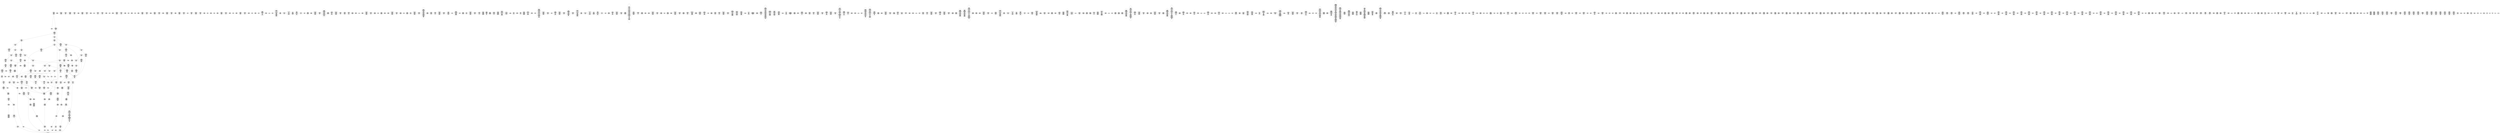 /* Generated by GvGen v.1.0 (https://www.github.com/stricaud/gvgen) */

digraph G {
compound=true;
   node1 [label="[anywhere]"];
   node2 [label="# 0x0
PUSHX Data
PUSHX Data
MSTORE
CALLVALUE
ISZERO
PUSHX Data
JUMPI
"];
   node3 [label="# 0xc
PUSHX Data
REVERT
"];
   node4 [label="# 0x10
JUMPDEST
PUSHX LogicData
CALLDATASIZE
LT
PUSHX Data
JUMPI
"];
   node5 [label="# 0x1a
PUSHX Data
CALLDATALOAD
PUSHX BitData
SHR
PUSHX LogicData
GT
PUSHX Data
JUMPI
"];
   node6 [label="# 0x2b
PUSHX LogicData
GT
PUSHX Data
JUMPI
"];
   node7 [label="# 0x36
PUSHX LogicData
EQ
PUSHX Data
JUMPI
"];
   node8 [label="# 0x41
PUSHX LogicData
EQ
PUSHX Data
JUMPI
"];
   node9 [label="# 0x4c
PUSHX LogicData
EQ
PUSHX Data
JUMPI
"];
   node10 [label="# 0x57
PUSHX LogicData
EQ
PUSHX Data
JUMPI
"];
   node11 [label="# 0x62
PUSHX LogicData
EQ
PUSHX Data
JUMPI
"];
   node12 [label="# 0x6d
PUSHX LogicData
EQ
PUSHX Data
JUMPI
"];
   node13 [label="# 0x78
PUSHX Data
JUMP
"];
   node14 [label="# 0x7c
JUMPDEST
PUSHX LogicData
EQ
PUSHX Data
JUMPI
"];
   node15 [label="# 0x88
PUSHX LogicData
EQ
PUSHX Data
JUMPI
"];
   node16 [label="# 0x93
PUSHX LogicData
EQ
PUSHX Data
JUMPI
"];
   node17 [label="# 0x9e
PUSHX LogicData
EQ
PUSHX Data
JUMPI
"];
   node18 [label="# 0xa9
PUSHX LogicData
EQ
PUSHX Data
JUMPI
"];
   node19 [label="# 0xb4
PUSHX LogicData
EQ
PUSHX Data
JUMPI
"];
   node20 [label="# 0xbf
PUSHX Data
JUMP
"];
   node21 [label="# 0xc3
JUMPDEST
PUSHX LogicData
GT
PUSHX Data
JUMPI
"];
   node22 [label="# 0xcf
PUSHX LogicData
EQ
PUSHX Data
JUMPI
"];
   node23 [label="# 0xda
PUSHX LogicData
EQ
PUSHX Data
JUMPI
"];
   node24 [label="# 0xe5
PUSHX LogicData
EQ
PUSHX Data
JUMPI
"];
   node25 [label="# 0xf0
PUSHX LogicData
EQ
PUSHX Data
JUMPI
"];
   node26 [label="# 0xfb
PUSHX LogicData
EQ
PUSHX Data
JUMPI
"];
   node27 [label="# 0x106
PUSHX LogicData
EQ
PUSHX Data
JUMPI
"];
   node28 [label="# 0x111
PUSHX Data
JUMP
"];
   node29 [label="# 0x115
JUMPDEST
PUSHX LogicData
EQ
PUSHX Data
JUMPI
"];
   node30 [label="# 0x121
PUSHX LogicData
EQ
PUSHX Data
JUMPI
"];
   node31 [label="# 0x12c
PUSHX LogicData
EQ
PUSHX Data
JUMPI
"];
   node32 [label="# 0x137
PUSHX LogicData
EQ
PUSHX Data
JUMPI
"];
   node33 [label="# 0x142
PUSHX LogicData
EQ
PUSHX Data
JUMPI
"];
   node34 [label="# 0x14d
PUSHX LogicData
EQ
PUSHX Data
JUMPI
"];
   node35 [label="# 0x158
JUMPDEST
PUSHX Data
REVERT
"];
   node36 [label="# 0x15d
JUMPDEST
PUSHX Data
PUSHX ArithData
CALLDATASIZE
SUB
ADD
PUSHX Data
PUSHX Data
JUMP
"];
   node37 [label="# 0x172
JUMPDEST
PUSHX Data
JUMP
"];
   node38 [label="# 0x177
JUMPDEST
PUSHX MemData
MLOAD
PUSHX Data
PUSHX Data
JUMP
"];
   node39 [label="# 0x184
JUMPDEST
PUSHX MemData
MLOAD
SUB
RETURN
"];
   node40 [label="# 0x18d
JUMPDEST
PUSHX Data
PUSHX Data
JUMP
"];
   node41 [label="# 0x195
JUMPDEST
PUSHX MemData
MLOAD
PUSHX Data
PUSHX Data
JUMP
"];
   node42 [label="# 0x1a2
JUMPDEST
PUSHX MemData
MLOAD
SUB
RETURN
"];
   node43 [label="# 0x1ab
JUMPDEST
PUSHX Data
PUSHX ArithData
CALLDATASIZE
SUB
ADD
PUSHX Data
PUSHX Data
JUMP
"];
   node44 [label="# 0x1c0
JUMPDEST
PUSHX Data
JUMP
"];
   node45 [label="# 0x1c5
JUMPDEST
PUSHX MemData
MLOAD
PUSHX Data
PUSHX Data
JUMP
"];
   node46 [label="# 0x1d2
JUMPDEST
PUSHX MemData
MLOAD
SUB
RETURN
"];
   node47 [label="# 0x1db
JUMPDEST
PUSHX Data
PUSHX ArithData
CALLDATASIZE
SUB
ADD
PUSHX Data
PUSHX Data
JUMP
"];
   node48 [label="# 0x1f0
JUMPDEST
PUSHX Data
JUMP
"];
   node49 [label="# 0x1f5
JUMPDEST
STOP
"];
   node50 [label="# 0x1f7
JUMPDEST
PUSHX Data
PUSHX Data
JUMP
"];
   node51 [label="# 0x1ff
JUMPDEST
PUSHX MemData
MLOAD
PUSHX Data
PUSHX Data
JUMP
"];
   node52 [label="# 0x20c
JUMPDEST
PUSHX MemData
MLOAD
SUB
RETURN
"];
   node53 [label="# 0x215
JUMPDEST
PUSHX Data
PUSHX Data
JUMP
"];
   node54 [label="# 0x21d
JUMPDEST
PUSHX MemData
MLOAD
PUSHX Data
PUSHX Data
JUMP
"];
   node55 [label="# 0x22a
JUMPDEST
PUSHX MemData
MLOAD
SUB
RETURN
"];
   node56 [label="# 0x233
JUMPDEST
PUSHX Data
PUSHX ArithData
CALLDATASIZE
SUB
ADD
PUSHX Data
PUSHX Data
JUMP
"];
   node57 [label="# 0x248
JUMPDEST
PUSHX Data
JUMP
"];
   node58 [label="# 0x24d
JUMPDEST
STOP
"];
   node59 [label="# 0x24f
JUMPDEST
PUSHX Data
PUSHX ArithData
CALLDATASIZE
SUB
ADD
PUSHX Data
PUSHX Data
JUMP
"];
   node60 [label="# 0x264
JUMPDEST
PUSHX Data
JUMP
"];
   node61 [label="# 0x269
JUMPDEST
PUSHX MemData
MLOAD
PUSHX Data
PUSHX Data
JUMP
"];
   node62 [label="# 0x276
JUMPDEST
PUSHX MemData
MLOAD
SUB
RETURN
"];
   node63 [label="# 0x27f
JUMPDEST
PUSHX Data
PUSHX ArithData
CALLDATASIZE
SUB
ADD
PUSHX Data
PUSHX Data
JUMP
"];
   node64 [label="# 0x294
JUMPDEST
PUSHX Data
JUMP
"];
   node65 [label="# 0x299
JUMPDEST
STOP
"];
   node66 [label="# 0x29b
JUMPDEST
PUSHX Data
PUSHX ArithData
CALLDATASIZE
SUB
ADD
PUSHX Data
PUSHX Data
JUMP
"];
   node67 [label="# 0x2b0
JUMPDEST
PUSHX Data
JUMP
"];
   node68 [label="# 0x2b5
JUMPDEST
STOP
"];
   node69 [label="# 0x2b7
JUMPDEST
PUSHX Data
PUSHX ArithData
CALLDATASIZE
SUB
ADD
PUSHX Data
PUSHX Data
JUMP
"];
   node70 [label="# 0x2cc
JUMPDEST
PUSHX Data
JUMP
"];
   node71 [label="# 0x2d1
JUMPDEST
PUSHX MemData
MLOAD
PUSHX Data
PUSHX Data
JUMP
"];
   node72 [label="# 0x2de
JUMPDEST
PUSHX MemData
MLOAD
SUB
RETURN
"];
   node73 [label="# 0x2e7
JUMPDEST
PUSHX Data
PUSHX ArithData
CALLDATASIZE
SUB
ADD
PUSHX Data
PUSHX Data
JUMP
"];
   node74 [label="# 0x2fc
JUMPDEST
PUSHX Data
JUMP
"];
   node75 [label="# 0x301
JUMPDEST
PUSHX MemData
MLOAD
PUSHX Data
PUSHX Data
JUMP
"];
   node76 [label="# 0x30e
JUMPDEST
PUSHX MemData
MLOAD
SUB
RETURN
"];
   node77 [label="# 0x317
JUMPDEST
PUSHX Data
PUSHX ArithData
CALLDATASIZE
SUB
ADD
PUSHX Data
PUSHX Data
JUMP
"];
   node78 [label="# 0x32c
JUMPDEST
PUSHX Data
JUMP
"];
   node79 [label="# 0x331
JUMPDEST
PUSHX MemData
MLOAD
PUSHX Data
PUSHX Data
JUMP
"];
   node80 [label="# 0x33e
JUMPDEST
PUSHX MemData
MLOAD
SUB
RETURN
"];
   node81 [label="# 0x347
JUMPDEST
PUSHX Data
PUSHX ArithData
CALLDATASIZE
SUB
ADD
PUSHX Data
PUSHX Data
JUMP
"];
   node82 [label="# 0x35c
JUMPDEST
PUSHX Data
JUMP
"];
   node83 [label="# 0x361
JUMPDEST
PUSHX MemData
MLOAD
PUSHX Data
PUSHX Data
JUMP
"];
   node84 [label="# 0x36e
JUMPDEST
PUSHX MemData
MLOAD
SUB
RETURN
"];
   node85 [label="# 0x377
JUMPDEST
PUSHX Data
PUSHX Data
JUMP
"];
   node86 [label="# 0x37f
JUMPDEST
STOP
"];
   node87 [label="# 0x381
JUMPDEST
PUSHX Data
PUSHX Data
JUMP
"];
   node88 [label="# 0x389
JUMPDEST
PUSHX MemData
MLOAD
PUSHX Data
PUSHX Data
JUMP
"];
   node89 [label="# 0x396
JUMPDEST
PUSHX MemData
MLOAD
SUB
RETURN
"];
   node90 [label="# 0x39f
JUMPDEST
PUSHX Data
PUSHX Data
JUMP
"];
   node91 [label="# 0x3a7
JUMPDEST
PUSHX MemData
MLOAD
PUSHX Data
PUSHX Data
JUMP
"];
   node92 [label="# 0x3b4
JUMPDEST
PUSHX MemData
MLOAD
SUB
RETURN
"];
   node93 [label="# 0x3bd
JUMPDEST
PUSHX Data
PUSHX ArithData
CALLDATASIZE
SUB
ADD
PUSHX Data
PUSHX Data
JUMP
"];
   node94 [label="# 0x3d2
JUMPDEST
PUSHX Data
JUMP
"];
   node95 [label="# 0x3d7
JUMPDEST
STOP
"];
   node96 [label="# 0x3d9
JUMPDEST
PUSHX Data
PUSHX ArithData
CALLDATASIZE
SUB
ADD
PUSHX Data
PUSHX Data
JUMP
"];
   node97 [label="# 0x3ee
JUMPDEST
PUSHX Data
JUMP
"];
   node98 [label="# 0x3f3
JUMPDEST
STOP
"];
   node99 [label="# 0x3f5
JUMPDEST
PUSHX Data
PUSHX ArithData
CALLDATASIZE
SUB
ADD
PUSHX Data
PUSHX Data
JUMP
"];
   node100 [label="# 0x40a
JUMPDEST
PUSHX Data
JUMP
"];
   node101 [label="# 0x40f
JUMPDEST
PUSHX MemData
MLOAD
PUSHX Data
PUSHX Data
JUMP
"];
   node102 [label="# 0x41c
JUMPDEST
PUSHX MemData
MLOAD
SUB
RETURN
"];
   node103 [label="# 0x425
JUMPDEST
PUSHX Data
PUSHX ArithData
CALLDATASIZE
SUB
ADD
PUSHX Data
PUSHX Data
JUMP
"];
   node104 [label="# 0x43a
JUMPDEST
PUSHX Data
JUMP
"];
   node105 [label="# 0x43f
JUMPDEST
STOP
"];
   node106 [label="# 0x441
JUMPDEST
PUSHX Data
PUSHX ArithData
CALLDATASIZE
SUB
ADD
PUSHX Data
PUSHX Data
JUMP
"];
   node107 [label="# 0x456
JUMPDEST
PUSHX Data
JUMP
"];
   node108 [label="# 0x45b
JUMPDEST
PUSHX MemData
MLOAD
PUSHX Data
PUSHX Data
JUMP
"];
   node109 [label="# 0x468
JUMPDEST
PUSHX MemData
MLOAD
SUB
RETURN
"];
   node110 [label="# 0x471
JUMPDEST
PUSHX Data
PUSHX ArithData
CALLDATASIZE
SUB
ADD
PUSHX Data
PUSHX Data
JUMP
"];
   node111 [label="# 0x486
JUMPDEST
PUSHX Data
JUMP
"];
   node112 [label="# 0x48b
JUMPDEST
STOP
"];
   node113 [label="# 0x48d
JUMPDEST
PUSHX Data
PUSHX ArithData
CALLDATASIZE
SUB
ADD
PUSHX Data
PUSHX Data
JUMP
"];
   node114 [label="# 0x4a2
JUMPDEST
PUSHX Data
JUMP
"];
   node115 [label="# 0x4a7
JUMPDEST
STOP
"];
   node116 [label="# 0x4a9
JUMPDEST
PUSHX Data
PUSHX BitData
PUSHX BitData
NOT
AND
PUSHX BitData
NOT
AND
EQ
PUSHX Data
JUMPI
"];
   node117 [label="# 0x512
PUSHX Data
PUSHX Data
JUMP
"];
   node118 [label="# 0x51b
JUMPDEST
"];
   node119 [label="# 0x51c
JUMPDEST
JUMP
"];
   node120 [label="# 0x523
JUMPDEST
PUSHX Data
PUSHX StorData
SLOAD
PUSHX Data
PUSHX Data
JUMP
"];
   node121 [label="# 0x532
JUMPDEST
PUSHX ArithData
ADD
PUSHX ArithData
DIV
MUL
PUSHX ArithData
ADD
PUSHX MemData
MLOAD
ADD
PUSHX Data
MSTORE
MSTORE
PUSHX ArithData
ADD
SLOAD
PUSHX Data
PUSHX Data
JUMP
"];
   node122 [label="# 0x55e
JUMPDEST
ISZERO
PUSHX Data
JUMPI
"];
   node123 [label="# 0x565
PUSHX LogicData
LT
PUSHX Data
JUMPI
"];
   node124 [label="# 0x56d
PUSHX ArithData
SLOAD
DIV
MUL
MSTORE
PUSHX ArithData
ADD
PUSHX Data
JUMP
"];
   node125 [label="# 0x580
JUMPDEST
ADD
PUSHX Data
MSTORE
PUSHX Data
PUSHX Data
SHA3
"];
   node126 [label="# 0x58e
JUMPDEST
SLOAD
MSTORE
PUSHX ArithData
ADD
PUSHX ArithData
ADD
GT
PUSHX Data
JUMPI
"];
   node127 [label="# 0x5a2
SUB
PUSHX BitData
AND
ADD
"];
   node128 [label="# 0x5ab
JUMPDEST
JUMP
"];
   node129 [label="# 0x5b5
JUMPDEST
PUSHX Data
PUSHX Data
PUSHX Data
JUMP
"];
   node130 [label="# 0x5c0
JUMPDEST
PUSHX Data
JUMPI
"];
   node131 [label="# 0x5c5
PUSHX MemData
MLOAD
PUSHX Data
MSTORE
PUSHX ArithData
ADD
PUSHX Data
PUSHX Data
JUMP
"];
   node132 [label="# 0x5f6
JUMPDEST
PUSHX MemData
MLOAD
SUB
REVERT
"];
   node133 [label="# 0x5ff
JUMPDEST
PUSHX Data
PUSHX ArithData
MSTORE
PUSHX ArithData
ADD
MSTORE
PUSHX ArithData
ADD
PUSHX Data
SHA3
PUSHX ArithData
SLOAD
PUSHX ArithData
EXP
DIV
PUSHX BitData
AND
JUMP
"];
   node134 [label="# 0x63a
JUMPDEST
PUSHX Data
PUSHX Data
PUSHX Data
JUMP
"];
   node135 [label="# 0x645
JUMPDEST
PUSHX BitData
AND
PUSHX BitData
AND
EQ
ISZERO
PUSHX Data
JUMPI
"];
   node136 [label="# 0x67c
PUSHX MemData
MLOAD
PUSHX Data
MSTORE
PUSHX ArithData
ADD
PUSHX Data
PUSHX Data
JUMP
"];
   node137 [label="# 0x6ad
JUMPDEST
PUSHX MemData
MLOAD
SUB
REVERT
"];
   node138 [label="# 0x6b6
JUMPDEST
PUSHX BitData
AND
PUSHX Data
PUSHX Data
JUMP
"];
   node139 [label="# 0x6d5
JUMPDEST
PUSHX BitData
AND
EQ
PUSHX Data
JUMPI
"];
   node140 [label="# 0x6f2
PUSHX Data
PUSHX Data
PUSHX Data
JUMP
"];
   node141 [label="# 0x6fe
JUMPDEST
PUSHX Data
JUMP
"];
   node142 [label="# 0x703
JUMPDEST
"];
   node143 [label="# 0x704
JUMPDEST
PUSHX Data
JUMPI
"];
   node144 [label="# 0x709
PUSHX MemData
MLOAD
PUSHX Data
MSTORE
PUSHX ArithData
ADD
PUSHX Data
PUSHX Data
JUMP
"];
   node145 [label="# 0x73a
JUMPDEST
PUSHX MemData
MLOAD
SUB
REVERT
"];
   node146 [label="# 0x743
JUMPDEST
PUSHX Data
PUSHX Data
JUMP
"];
   node147 [label="# 0x74d
JUMPDEST
JUMP
"];
   node148 [label="# 0x752
JUMPDEST
PUSHX StorData
PUSHX ArithData
SLOAD
PUSHX ArithData
EXP
DIV
PUSHX BitData
AND
JUMP
"];
   node149 [label="# 0x778
JUMPDEST
PUSHX Data
PUSHX StorData
SLOAD
JUMP
"];
   node150 [label="# 0x785
JUMPDEST
PUSHX Data
PUSHX Data
PUSHX Data
JUMP
"];
   node151 [label="# 0x790
JUMPDEST
PUSHX Data
JUMP
"];
   node152 [label="# 0x796
JUMPDEST
PUSHX Data
JUMPI
"];
   node153 [label="# 0x79b
PUSHX MemData
MLOAD
PUSHX Data
MSTORE
PUSHX ArithData
ADD
PUSHX Data
PUSHX Data
JUMP
"];
   node154 [label="# 0x7cc
JUMPDEST
PUSHX MemData
MLOAD
SUB
REVERT
"];
   node155 [label="# 0x7d5
JUMPDEST
PUSHX Data
PUSHX Data
JUMP
"];
   node156 [label="# 0x7e0
JUMPDEST
JUMP
"];
   node157 [label="# 0x7e5
JUMPDEST
PUSHX Data
PUSHX Data
PUSHX Data
JUMP
"];
   node158 [label="# 0x7f0
JUMPDEST
LT
PUSHX Data
JUMPI
"];
   node159 [label="# 0x7f7
PUSHX MemData
MLOAD
PUSHX Data
MSTORE
PUSHX ArithData
ADD
PUSHX Data
PUSHX Data
JUMP
"];
   node160 [label="# 0x828
JUMPDEST
PUSHX MemData
MLOAD
SUB
REVERT
"];
   node161 [label="# 0x831
JUMPDEST
PUSHX Data
PUSHX ArithData
PUSHX BitData
AND
PUSHX BitData
AND
MSTORE
PUSHX ArithData
ADD
MSTORE
PUSHX ArithData
ADD
PUSHX Data
SHA3
PUSHX ArithData
MSTORE
PUSHX ArithData
ADD
MSTORE
PUSHX ArithData
ADD
PUSHX Data
SHA3
SLOAD
JUMP
"];
   node162 [label="# 0x88a
JUMPDEST
PUSHX Data
PUSHX Data
JUMP
"];
   node163 [label="# 0x892
JUMPDEST
PUSHX BitData
AND
PUSHX Data
PUSHX Data
JUMP
"];
   node164 [label="# 0x8b0
JUMPDEST
PUSHX BitData
AND
EQ
PUSHX Data
JUMPI
"];
   node165 [label="# 0x8cc
PUSHX MemData
MLOAD
PUSHX Data
MSTORE
PUSHX ArithData
ADD
PUSHX Data
PUSHX Data
JUMP
"];
   node166 [label="# 0x8fd
JUMPDEST
PUSHX MemData
MLOAD
SUB
REVERT
"];
   node167 [label="# 0x906
JUMPDEST
PUSHX Data
MLOAD
PUSHX ArithData
ADD
PUSHX Data
PUSHX Data
JUMP
"];
   node168 [label="# 0x91c
JUMPDEST
JUMP
"];
   node169 [label="# 0x920
JUMPDEST
PUSHX Data
PUSHX MemData
MLOAD
PUSHX ArithData
ADD
PUSHX Data
MSTORE
PUSHX Data
MSTORE
PUSHX Data
JUMP
"];
   node170 [label="# 0x93b
JUMPDEST
JUMP
"];
   node171 [label="# 0x940
JUMPDEST
PUSHX Data
PUSHX Data
PUSHX Data
JUMP
"];
   node172 [label="# 0x94a
JUMPDEST
LT
PUSHX Data
JUMPI
"];
   node173 [label="# 0x951
PUSHX MemData
MLOAD
PUSHX Data
MSTORE
PUSHX ArithData
ADD
PUSHX Data
PUSHX Data
JUMP
"];
   node174 [label="# 0x982
JUMPDEST
PUSHX MemData
MLOAD
SUB
REVERT
"];
   node175 [label="# 0x98b
JUMPDEST
PUSHX StorData
SLOAD
LT
PUSHX Data
JUMPI
"];
   node176 [label="# 0x997
PUSHX Data
PUSHX Data
MSTORE
PUSHX Data
PUSHX Data
MSTORE
PUSHX Data
PUSHX Data
REVERT
"];
   node177 [label="# 0x9c5
JUMPDEST
PUSHX Data
MSTORE
PUSHX Data
PUSHX Data
SHA3
ADD
SLOAD
JUMP
"];
   node178 [label="# 0x9d7
JUMPDEST
PUSHX Data
PUSHX Data
PUSHX Data
PUSHX Data
JUMP
"];
   node179 [label="# 0x9e4
JUMPDEST
PUSHX Data
PUSHX LogicData
GT
ISZERO
PUSHX Data
JUMPI
"];
   node180 [label="# 0x9fa
PUSHX Data
PUSHX Data
MSTORE
PUSHX Data
PUSHX Data
MSTORE
PUSHX Data
PUSHX Data
REVERT
"];
   node181 [label="# 0xa28
JUMPDEST
PUSHX MemData
MLOAD
MSTORE
PUSHX ArithData
MUL
PUSHX ArithData
ADD
ADD
PUSHX Data
MSTORE
ISZERO
PUSHX Data
JUMPI
"];
   node182 [label="# 0xa42
PUSHX ArithData
ADD
PUSHX ArithData
MUL
CALLDATASIZE
CALLDATACOPY
ADD
"];
   node183 [label="# 0xa56
JUMPDEST
PUSHX Data
"];
   node184 [label="# 0xa5c
JUMPDEST
LT
ISZERO
PUSHX Data
JUMPI
"];
   node185 [label="# 0xa65
PUSHX Data
PUSHX Data
JUMP
"];
   node186 [label="# 0xa6e
JUMPDEST
MLOAD
LT
PUSHX Data
JUMPI
"];
   node187 [label="# 0xa79
PUSHX Data
PUSHX Data
MSTORE
PUSHX Data
PUSHX Data
MSTORE
PUSHX Data
PUSHX Data
REVERT
"];
   node188 [label="# 0xaa7
JUMPDEST
PUSHX ArithData
MUL
PUSHX ArithData
ADD
ADD
MSTORE
PUSHX Data
PUSHX Data
JUMP
"];
   node189 [label="# 0xabe
JUMPDEST
PUSHX Data
JUMP
"];
   node190 [label="# 0xac6
JUMPDEST
JUMP
"];
   node191 [label="# 0xad1
JUMPDEST
PUSHX Data
PUSHX Data
PUSHX ArithData
MSTORE
PUSHX ArithData
ADD
MSTORE
PUSHX ArithData
ADD
PUSHX Data
SHA3
PUSHX ArithData
SLOAD
PUSHX ArithData
EXP
DIV
PUSHX BitData
AND
PUSHX BitData
PUSHX BitData
AND
PUSHX BitData
AND
EQ
ISZERO
PUSHX Data
JUMPI
"];
   node192 [label="# 0xb40
PUSHX MemData
MLOAD
PUSHX Data
MSTORE
PUSHX ArithData
ADD
PUSHX Data
PUSHX Data
JUMP
"];
   node193 [label="# 0xb71
JUMPDEST
PUSHX MemData
MLOAD
SUB
REVERT
"];
   node194 [label="# 0xb7a
JUMPDEST
JUMP
"];
   node195 [label="# 0xb83
JUMPDEST
PUSHX BitData
PUSHX BitData
AND
PUSHX BitData
AND
EQ
ISZERO
PUSHX Data
JUMPI
"];
   node196 [label="# 0xbba
PUSHX MemData
MLOAD
PUSHX Data
MSTORE
PUSHX ArithData
ADD
PUSHX Data
PUSHX Data
JUMP
"];
   node197 [label="# 0xbeb
JUMPDEST
PUSHX MemData
MLOAD
SUB
REVERT
"];
   node198 [label="# 0xbf4
JUMPDEST
PUSHX Data
PUSHX ArithData
PUSHX BitData
AND
PUSHX BitData
AND
MSTORE
PUSHX ArithData
ADD
MSTORE
PUSHX ArithData
ADD
PUSHX Data
SHA3
SLOAD
JUMP
"];
   node199 [label="# 0xc3b
JUMPDEST
PUSHX Data
PUSHX Data
JUMP
"];
   node200 [label="# 0xc43
JUMPDEST
PUSHX BitData
AND
PUSHX Data
PUSHX Data
JUMP
"];
   node201 [label="# 0xc61
JUMPDEST
PUSHX BitData
AND
EQ
PUSHX Data
JUMPI
"];
   node202 [label="# 0xc7d
PUSHX MemData
MLOAD
PUSHX Data
MSTORE
PUSHX ArithData
ADD
PUSHX Data
PUSHX Data
JUMP
"];
   node203 [label="# 0xcae
JUMPDEST
PUSHX MemData
MLOAD
SUB
REVERT
"];
   node204 [label="# 0xcb7
JUMPDEST
PUSHX BitData
PUSHX BitData
AND
PUSHX StorData
PUSHX ArithData
SLOAD
PUSHX ArithData
EXP
DIV
PUSHX BitData
AND
PUSHX BitData
AND
PUSHX Data
PUSHX MemData
MLOAD
PUSHX MemData
MLOAD
SUB
LOGX
PUSHX BitData
PUSHX StorData
PUSHX ArithData
PUSHX ArithData
EXP
SLOAD
PUSHX ArithData
MUL
NOT
AND
PUSHX BitData
AND
MUL
OR
SSTORE
JUMP
"];
   node205 [label="# 0xd78
JUMPDEST
PUSHX Data
PUSHX StorData
PUSHX ArithData
SLOAD
PUSHX ArithData
EXP
DIV
PUSHX BitData
AND
JUMP
"];
   node206 [label="# 0xda2
JUMPDEST
PUSHX Data
PUSHX StorData
SLOAD
PUSHX Data
PUSHX Data
JUMP
"];
   node207 [label="# 0xdb1
JUMPDEST
PUSHX ArithData
ADD
PUSHX ArithData
DIV
MUL
PUSHX ArithData
ADD
PUSHX MemData
MLOAD
ADD
PUSHX Data
MSTORE
MSTORE
PUSHX ArithData
ADD
SLOAD
PUSHX Data
PUSHX Data
JUMP
"];
   node208 [label="# 0xddd
JUMPDEST
ISZERO
PUSHX Data
JUMPI
"];
   node209 [label="# 0xde4
PUSHX LogicData
LT
PUSHX Data
JUMPI
"];
   node210 [label="# 0xdec
PUSHX ArithData
SLOAD
DIV
MUL
MSTORE
PUSHX ArithData
ADD
PUSHX Data
JUMP
"];
   node211 [label="# 0xdff
JUMPDEST
ADD
PUSHX Data
MSTORE
PUSHX Data
PUSHX Data
SHA3
"];
   node212 [label="# 0xe0d
JUMPDEST
SLOAD
MSTORE
PUSHX ArithData
ADD
PUSHX ArithData
ADD
GT
PUSHX Data
JUMPI
"];
   node213 [label="# 0xe21
SUB
PUSHX BitData
AND
ADD
"];
   node214 [label="# 0xe2a
JUMPDEST
JUMP
"];
   node215 [label="# 0xe34
JUMPDEST
PUSHX Data
PUSHX Data
JUMP
"];
   node216 [label="# 0xe3c
JUMPDEST
PUSHX BitData
AND
PUSHX BitData
AND
EQ
ISZERO
PUSHX Data
JUMPI
"];
   node217 [label="# 0xe70
PUSHX MemData
MLOAD
PUSHX Data
MSTORE
PUSHX ArithData
ADD
PUSHX Data
PUSHX Data
JUMP
"];
   node218 [label="# 0xea1
JUMPDEST
PUSHX MemData
MLOAD
SUB
REVERT
"];
   node219 [label="# 0xeaa
JUMPDEST
PUSHX Data
PUSHX Data
PUSHX Data
PUSHX Data
JUMP
"];
   node220 [label="# 0xeb7
JUMPDEST
PUSHX BitData
AND
PUSHX BitData
AND
MSTORE
PUSHX ArithData
ADD
MSTORE
PUSHX ArithData
ADD
PUSHX Data
SHA3
PUSHX ArithData
PUSHX BitData
AND
PUSHX BitData
AND
MSTORE
PUSHX ArithData
ADD
MSTORE
PUSHX ArithData
ADD
PUSHX Data
SHA3
PUSHX ArithData
PUSHX ArithData
EXP
SLOAD
PUSHX ArithData
MUL
NOT
AND
ISZERO
ISZERO
MUL
OR
SSTORE
PUSHX BitData
AND
PUSHX Data
PUSHX Data
JUMP
"];
   node221 [label="# 0xf64
JUMPDEST
PUSHX BitData
AND
PUSHX Data
PUSHX MemData
MLOAD
PUSHX Data
PUSHX Data
JUMP
"];
   node222 [label="# 0xfa9
JUMPDEST
PUSHX MemData
MLOAD
SUB
LOGX
JUMP
"];
   node223 [label="# 0xfb5
JUMPDEST
PUSHX Data
PUSHX Data
PUSHX Data
JUMP
"];
   node224 [label="# 0xfc0
JUMPDEST
PUSHX Data
JUMP
"];
   node225 [label="# 0xfc6
JUMPDEST
PUSHX Data
JUMPI
"];
   node226 [label="# 0xfcb
PUSHX MemData
MLOAD
PUSHX Data
MSTORE
PUSHX ArithData
ADD
PUSHX Data
PUSHX Data
JUMP
"];
   node227 [label="# 0xffc
JUMPDEST
PUSHX MemData
MLOAD
SUB
REVERT
"];
   node228 [label="# 0x1005
JUMPDEST
PUSHX Data
PUSHX Data
JUMP
"];
   node229 [label="# 0x1011
JUMPDEST
JUMP
"];
   node230 [label="# 0x1017
JUMPDEST
PUSHX Data
PUSHX Data
PUSHX Data
JUMP
"];
   node231 [label="# 0x1022
JUMPDEST
PUSHX Data
JUMPI
"];
   node232 [label="# 0x1027
PUSHX MemData
MLOAD
PUSHX Data
MSTORE
PUSHX ArithData
ADD
PUSHX Data
PUSHX Data
JUMP
"];
   node233 [label="# 0x1058
JUMPDEST
PUSHX MemData
MLOAD
SUB
REVERT
"];
   node234 [label="# 0x1061
JUMPDEST
PUSHX Data
PUSHX Data
PUSHX Data
JUMP
"];
   node235 [label="# 0x106b
JUMPDEST
PUSHX LogicData
MLOAD
GT
PUSHX Data
JUMPI
"];
   node236 [label="# 0x1077
PUSHX MemData
MLOAD
PUSHX ArithData
ADD
PUSHX Data
MSTORE
PUSHX Data
MSTORE
PUSHX Data
JUMP
"];
   node237 [label="# 0x108b
JUMPDEST
PUSHX Data
PUSHX Data
JUMP
"];
   node238 [label="# 0x1095
JUMPDEST
PUSHX MemData
MLOAD
PUSHX ArithData
ADD
PUSHX Data
PUSHX Data
JUMP
"];
   node239 [label="# 0x10a6
JUMPDEST
PUSHX MemData
MLOAD
PUSHX ArithData
SUB
SUB
MSTORE
PUSHX Data
MSTORE
"];
   node240 [label="# 0x10b6
JUMPDEST
JUMP
"];
   node241 [label="# 0x10be
JUMPDEST
PUSHX Data
PUSHX Data
JUMP
"];
   node242 [label="# 0x10c6
JUMPDEST
PUSHX BitData
AND
PUSHX Data
PUSHX Data
JUMP
"];
   node243 [label="# 0x10e5
JUMPDEST
PUSHX BitData
AND
EQ
PUSHX Data
JUMPI
"];
   node244 [label="# 0x1101
PUSHX MemData
MLOAD
PUSHX Data
MSTORE
PUSHX ArithData
ADD
PUSHX Data
PUSHX Data
JUMP
"];
   node245 [label="# 0x1132
JUMPDEST
PUSHX MemData
MLOAD
SUB
REVERT
"];
   node246 [label="# 0x113b
JUMPDEST
PUSHX StorData
PUSHX ArithData
SLOAD
PUSHX ArithData
EXP
DIV
PUSHX BitData
AND
PUSHX BitData
AND
PUSHX Data
ADDRESS
PUSHX Data
PUSHX Data
JUMP
"];
   node247 [label="# 0x1182
JUMPDEST
PUSHX MemData
MLOAD
PUSHX BitData
AND
PUSHX BitData
SHL
MSTORE
PUSHX ArithData
ADD
PUSHX Data
PUSHX Data
JUMP
"];
   node248 [label="# 0x11a1
JUMPDEST
PUSHX Data
PUSHX MemData
MLOAD
SUB
PUSHX Data
EXTCODESIZE
ISZERO
ISZERO
PUSHX Data
JUMPI
"];
   node249 [label="# 0x11b7
PUSHX Data
REVERT
"];
   node250 [label="# 0x11bb
JUMPDEST
GAS
CALL
ISZERO
ISZERO
PUSHX Data
JUMPI
"];
   node251 [label="# 0x11c6
RETURNDATASIZE
PUSHX Data
RETURNDATACOPY
RETURNDATASIZE
PUSHX Data
REVERT
"];
   node252 [label="# 0x11cf
JUMPDEST
PUSHX Data
PUSHX Data
JUMP
"];
   node253 [label="# 0x11dc
JUMPDEST
PUSHX Data
PUSHX MemData
MLOAD
PUSHX MemData
MLOAD
SUB
LOGX
JUMP
"];
   node254 [label="# 0x120c
JUMPDEST
PUSHX Data
PUSHX Data
PUSHX ArithData
PUSHX BitData
AND
PUSHX BitData
AND
MSTORE
PUSHX ArithData
ADD
MSTORE
PUSHX ArithData
ADD
PUSHX Data
SHA3
PUSHX ArithData
PUSHX BitData
AND
PUSHX BitData
AND
MSTORE
PUSHX ArithData
ADD
MSTORE
PUSHX ArithData
ADD
PUSHX Data
SHA3
PUSHX ArithData
SLOAD
PUSHX ArithData
EXP
DIV
PUSHX BitData
AND
JUMP
"];
   node255 [label="# 0x12a0
JUMPDEST
PUSHX StorData
PUSHX ArithData
SLOAD
PUSHX ArithData
EXP
DIV
PUSHX BitData
AND
PUSHX BitData
AND
PUSHX Data
PUSHX Data
PUSHX Data
JUMP
"];
   node256 [label="# 0x12e6
JUMPDEST
ADDRESS
PUSHX MemData
MLOAD
PUSHX BitData
AND
PUSHX BitData
SHL
MSTORE
PUSHX ArithData
ADD
PUSHX Data
PUSHX Data
JUMP
"];
   node257 [label="# 0x1306
JUMPDEST
PUSHX Data
PUSHX MemData
MLOAD
SUB
PUSHX Data
EXTCODESIZE
ISZERO
ISZERO
PUSHX Data
JUMPI
"];
   node258 [label="# 0x131c
PUSHX Data
REVERT
"];
   node259 [label="# 0x1320
JUMPDEST
GAS
CALL
ISZERO
ISZERO
PUSHX Data
JUMPI
"];
   node260 [label="# 0x132b
RETURNDATASIZE
PUSHX Data
RETURNDATACOPY
RETURNDATASIZE
PUSHX Data
REVERT
"];
   node261 [label="# 0x1334
JUMPDEST
PUSHX Data
PUSHX Data
PUSHX Data
JUMP
"];
   node262 [label="# 0x1343
JUMPDEST
PUSHX Data
JUMP
"];
   node263 [label="# 0x1349
JUMPDEST
PUSHX Data
PUSHX MemData
MLOAD
PUSHX MemData
MLOAD
SUB
LOGX
JUMP
"];
   node264 [label="# 0x1379
JUMPDEST
PUSHX Data
PUSHX Data
JUMP
"];
   node265 [label="# 0x1381
JUMPDEST
PUSHX BitData
AND
PUSHX Data
PUSHX Data
JUMP
"];
   node266 [label="# 0x139f
JUMPDEST
PUSHX BitData
AND
EQ
PUSHX Data
JUMPI
"];
   node267 [label="# 0x13bb
PUSHX MemData
MLOAD
PUSHX Data
MSTORE
PUSHX ArithData
ADD
PUSHX Data
PUSHX Data
JUMP
"];
   node268 [label="# 0x13ec
JUMPDEST
PUSHX MemData
MLOAD
SUB
REVERT
"];
   node269 [label="# 0x13f5
JUMPDEST
PUSHX BitData
PUSHX BitData
AND
PUSHX BitData
AND
EQ
ISZERO
PUSHX Data
JUMPI
"];
   node270 [label="# 0x142b
PUSHX MemData
MLOAD
PUSHX Data
MSTORE
PUSHX ArithData
ADD
PUSHX Data
PUSHX Data
JUMP
"];
   node271 [label="# 0x145c
JUMPDEST
PUSHX MemData
MLOAD
SUB
REVERT
"];
   node272 [label="# 0x1465
JUMPDEST
PUSHX BitData
AND
PUSHX StorData
PUSHX ArithData
SLOAD
PUSHX ArithData
EXP
DIV
PUSHX BitData
AND
PUSHX BitData
AND
PUSHX Data
PUSHX MemData
MLOAD
PUSHX MemData
MLOAD
SUB
LOGX
PUSHX StorData
PUSHX ArithData
PUSHX ArithData
EXP
SLOAD
PUSHX ArithData
MUL
NOT
AND
PUSHX BitData
AND
MUL
OR
SSTORE
JUMP
"];
   node273 [label="# 0x1525
JUMPDEST
PUSHX Data
PUSHX BitData
PUSHX BitData
NOT
AND
PUSHX BitData
NOT
AND
EQ
PUSHX Data
JUMPI
"];
   node274 [label="# 0x158e
PUSHX BitData
PUSHX BitData
NOT
AND
PUSHX BitData
NOT
AND
EQ
"];
   node275 [label="# 0x15f0
JUMPDEST
PUSHX Data
JUMPI
"];
   node276 [label="# 0x15f6
PUSHX Data
PUSHX Data
JUMP
"];
   node277 [label="# 0x15ff
JUMPDEST
"];
   node278 [label="# 0x1600
JUMPDEST
JUMP
"];
   node279 [label="# 0x1607
JUMPDEST
PUSHX BitData
PUSHX BitData
AND
PUSHX Data
PUSHX ArithData
MSTORE
PUSHX ArithData
ADD
MSTORE
PUSHX ArithData
ADD
PUSHX Data
SHA3
PUSHX ArithData
SLOAD
PUSHX ArithData
EXP
DIV
PUSHX BitData
AND
PUSHX BitData
AND
EQ
ISZERO
JUMP
"];
   node280 [label="# 0x1673
JUMPDEST
PUSHX Data
CALLER
JUMP
"];
   node281 [label="# 0x167b
JUMPDEST
PUSHX Data
PUSHX ArithData
MSTORE
PUSHX ArithData
ADD
MSTORE
PUSHX ArithData
ADD
PUSHX Data
SHA3
PUSHX ArithData
PUSHX ArithData
EXP
SLOAD
PUSHX ArithData
MUL
NOT
AND
PUSHX BitData
AND
MUL
OR
SSTORE
PUSHX BitData
AND
PUSHX Data
PUSHX Data
JUMP
"];
   node282 [label="# 0x16ee
JUMPDEST
PUSHX BitData
AND
PUSHX Data
PUSHX MemData
MLOAD
PUSHX MemData
MLOAD
SUB
LOGX
JUMP
"];
   node283 [label="# 0x1734
JUMPDEST
PUSHX Data
PUSHX Data
PUSHX Data
JUMP
"];
   node284 [label="# 0x173f
JUMPDEST
PUSHX Data
JUMPI
"];
   node285 [label="# 0x1744
PUSHX MemData
MLOAD
PUSHX Data
MSTORE
PUSHX ArithData
ADD
PUSHX Data
PUSHX Data
JUMP
"];
   node286 [label="# 0x1775
JUMPDEST
PUSHX MemData
MLOAD
SUB
REVERT
"];
   node287 [label="# 0x177e
JUMPDEST
PUSHX Data
PUSHX Data
PUSHX Data
JUMP
"];
   node288 [label="# 0x1789
JUMPDEST
PUSHX BitData
AND
PUSHX BitData
AND
EQ
PUSHX Data
JUMPI
"];
   node289 [label="# 0x17c0
PUSHX BitData
AND
PUSHX Data
PUSHX Data
JUMP
"];
   node290 [label="# 0x17e0
JUMPDEST
PUSHX BitData
AND
EQ
"];
   node291 [label="# 0x17f8
JUMPDEST
PUSHX Data
JUMPI
"];
   node292 [label="# 0x17fe
PUSHX Data
PUSHX Data
JUMP
"];
   node293 [label="# 0x1808
JUMPDEST
"];
   node294 [label="# 0x1809
JUMPDEST
JUMP
"];
   node295 [label="# 0x1812
JUMPDEST
PUSHX BitData
AND
PUSHX Data
PUSHX Data
JUMP
"];
   node296 [label="# 0x1832
JUMPDEST
PUSHX BitData
AND
EQ
PUSHX Data
JUMPI
"];
   node297 [label="# 0x184e
PUSHX MemData
MLOAD
PUSHX Data
MSTORE
PUSHX ArithData
ADD
PUSHX Data
PUSHX Data
JUMP
"];
   node298 [label="# 0x187f
JUMPDEST
PUSHX MemData
MLOAD
SUB
REVERT
"];
   node299 [label="# 0x1888
JUMPDEST
PUSHX BitData
PUSHX BitData
AND
PUSHX BitData
AND
EQ
ISZERO
PUSHX Data
JUMPI
"];
   node300 [label="# 0x18be
PUSHX MemData
MLOAD
PUSHX Data
MSTORE
PUSHX ArithData
ADD
PUSHX Data
PUSHX Data
JUMP
"];
   node301 [label="# 0x18ef
JUMPDEST
PUSHX MemData
MLOAD
SUB
REVERT
"];
   node302 [label="# 0x18f8
JUMPDEST
PUSHX Data
PUSHX Data
JUMP
"];
   node303 [label="# 0x1903
JUMPDEST
PUSHX Data
PUSHX Data
PUSHX Data
JUMP
"];
   node304 [label="# 0x190e
JUMPDEST
PUSHX Data
PUSHX Data
PUSHX ArithData
PUSHX BitData
AND
PUSHX BitData
AND
MSTORE
PUSHX ArithData
ADD
MSTORE
PUSHX ArithData
ADD
PUSHX Data
SHA3
PUSHX Data
SLOAD
PUSHX Data
PUSHX Data
JUMP
"];
   node305 [label="# 0x195e
JUMPDEST
SSTORE
PUSHX Data
PUSHX Data
PUSHX ArithData
PUSHX BitData
AND
PUSHX BitData
AND
MSTORE
PUSHX ArithData
ADD
MSTORE
PUSHX ArithData
ADD
PUSHX Data
SHA3
PUSHX Data
SLOAD
PUSHX Data
PUSHX Data
JUMP
"];
   node306 [label="# 0x19b5
JUMPDEST
SSTORE
PUSHX Data
PUSHX ArithData
MSTORE
PUSHX ArithData
ADD
MSTORE
PUSHX ArithData
ADD
PUSHX Data
SHA3
PUSHX ArithData
PUSHX ArithData
EXP
SLOAD
PUSHX ArithData
MUL
NOT
AND
PUSHX BitData
AND
MUL
OR
SSTORE
PUSHX BitData
AND
PUSHX BitData
AND
PUSHX Data
PUSHX MemData
MLOAD
PUSHX MemData
MLOAD
SUB
LOGX
JUMP
"];
   node307 [label="# 0x1a6e
JUMPDEST
PUSHX Data
PUSHX Data
JUMP
"];
   node308 [label="# 0x1a79
JUMPDEST
PUSHX Data
PUSHX Data
JUMP
"];
   node309 [label="# 0x1a85
JUMPDEST
PUSHX Data
JUMPI
"];
   node310 [label="# 0x1a8a
PUSHX MemData
MLOAD
PUSHX Data
MSTORE
PUSHX ArithData
ADD
PUSHX Data
PUSHX Data
JUMP
"];
   node311 [label="# 0x1abb
JUMPDEST
PUSHX MemData
MLOAD
SUB
REVERT
"];
   node312 [label="# 0x1ac4
JUMPDEST
JUMP
"];
   node313 [label="# 0x1aca
JUMPDEST
PUSHX Data
PUSHX StorData
SLOAD
PUSHX Data
PUSHX Data
JUMP
"];
   node314 [label="# 0x1ad9
JUMPDEST
PUSHX ArithData
ADD
PUSHX ArithData
DIV
MUL
PUSHX ArithData
ADD
PUSHX MemData
MLOAD
ADD
PUSHX Data
MSTORE
MSTORE
PUSHX ArithData
ADD
SLOAD
PUSHX Data
PUSHX Data
JUMP
"];
   node315 [label="# 0x1b05
JUMPDEST
ISZERO
PUSHX Data
JUMPI
"];
   node316 [label="# 0x1b0c
PUSHX LogicData
LT
PUSHX Data
JUMPI
"];
   node317 [label="# 0x1b14
PUSHX ArithData
SLOAD
DIV
MUL
MSTORE
PUSHX ArithData
ADD
PUSHX Data
JUMP
"];
   node318 [label="# 0x1b27
JUMPDEST
ADD
PUSHX Data
MSTORE
PUSHX Data
PUSHX Data
SHA3
"];
   node319 [label="# 0x1b35
JUMPDEST
SLOAD
MSTORE
PUSHX ArithData
ADD
PUSHX ArithData
ADD
GT
PUSHX Data
JUMPI
"];
   node320 [label="# 0x1b49
SUB
PUSHX BitData
AND
ADD
"];
   node321 [label="# 0x1b52
JUMPDEST
JUMP
"];
   node322 [label="# 0x1b5c
JUMPDEST
PUSHX Data
PUSHX LogicData
EQ
ISZERO
PUSHX Data
JUMPI
"];
   node323 [label="# 0x1b68
PUSHX MemData
MLOAD
PUSHX ArithData
ADD
PUSHX Data
MSTORE
PUSHX Data
MSTORE
PUSHX ArithData
ADD
PUSHX Data
MSTORE
PUSHX Data
JUMP
"];
   node324 [label="# 0x1ba4
JUMPDEST
PUSHX Data
PUSHX Data
"];
   node325 [label="# 0x1bac
JUMPDEST
PUSHX LogicData
EQ
PUSHX Data
JUMPI
"];
   node326 [label="# 0x1bb5
PUSHX Data
PUSHX Data
JUMP
"];
   node327 [label="# 0x1bbf
JUMPDEST
PUSHX Data
PUSHX Data
PUSHX Data
JUMP
"];
   node328 [label="# 0x1bcf
JUMPDEST
PUSHX Data
JUMP
"];
   node329 [label="# 0x1bd6
JUMPDEST
PUSHX Data
PUSHX LogicData
GT
ISZERO
PUSHX Data
JUMPI
"];
   node330 [label="# 0x1bea
PUSHX Data
PUSHX Data
MSTORE
PUSHX Data
PUSHX Data
MSTORE
PUSHX Data
PUSHX Data
REVERT
"];
   node331 [label="# 0x1c18
JUMPDEST
PUSHX MemData
MLOAD
MSTORE
PUSHX ArithData
ADD
PUSHX BitData
NOT
AND
PUSHX ArithData
ADD
ADD
PUSHX Data
MSTORE
ISZERO
PUSHX Data
JUMPI
"];
   node332 [label="# 0x1c36
PUSHX ArithData
ADD
PUSHX ArithData
MUL
CALLDATASIZE
CALLDATACOPY
ADD
"];
   node333 [label="# 0x1c4a
JUMPDEST
"];
   node334 [label="# 0x1c4e
JUMPDEST
PUSHX LogicData
EQ
PUSHX Data
JUMPI
"];
   node335 [label="# 0x1c57
PUSHX Data
PUSHX Data
PUSHX Data
JUMP
"];
   node336 [label="# 0x1c63
JUMPDEST
PUSHX Data
PUSHX Data
PUSHX Data
JUMP
"];
   node337 [label="# 0x1c72
JUMPDEST
PUSHX Data
PUSHX Data
PUSHX Data
JUMP
"];
   node338 [label="# 0x1c7e
JUMPDEST
PUSHX BitData
SHL
MLOAD
LT
PUSHX Data
JUMPI
"];
   node339 [label="# 0x1c8c
PUSHX Data
PUSHX Data
MSTORE
PUSHX Data
PUSHX Data
MSTORE
PUSHX Data
PUSHX Data
REVERT
"];
   node340 [label="# 0x1cba
JUMPDEST
PUSHX ArithData
ADD
ADD
PUSHX BitData
NOT
AND
PUSHX BitData
BYTE
MSTORE8
PUSHX Data
PUSHX Data
PUSHX Data
JUMP
"];
   node341 [label="# 0x1cf6
JUMPDEST
PUSHX Data
JUMP
"];
   node342 [label="# 0x1cfd
JUMPDEST
"];
   node343 [label="# 0x1d04
JUMPDEST
JUMP
"];
   node344 [label="# 0x1d09
JUMPDEST
PUSHX Data
PUSHX Data
PUSHX Data
JUMP
"];
   node345 [label="# 0x1d14
JUMPDEST
PUSHX Data
PUSHX Data
PUSHX Data
JUMP
"];
   node346 [label="# 0x1d22
JUMPDEST
PUSHX Data
PUSHX Data
PUSHX Data
JUMP
"];
   node347 [label="# 0x1d2d
JUMPDEST
PUSHX Data
PUSHX Data
PUSHX ArithData
PUSHX BitData
AND
PUSHX BitData
AND
MSTORE
PUSHX ArithData
ADD
MSTORE
PUSHX ArithData
ADD
PUSHX Data
SHA3
PUSHX Data
SLOAD
PUSHX Data
PUSHX Data
JUMP
"];
   node348 [label="# 0x1d7d
JUMPDEST
SSTORE
PUSHX Data
PUSHX ArithData
MSTORE
PUSHX ArithData
ADD
MSTORE
PUSHX ArithData
ADD
PUSHX Data
SHA3
PUSHX ArithData
PUSHX ArithData
EXP
SLOAD
PUSHX ArithData
MUL
NOT
AND
SSTORE
PUSHX BitData
PUSHX BitData
AND
PUSHX BitData
AND
PUSHX Data
PUSHX MemData
MLOAD
PUSHX MemData
MLOAD
SUB
LOGX
JUMP
"];
   node349 [label="# 0x1e1a
JUMPDEST
PUSHX BitData
PUSHX BitData
AND
PUSHX BitData
AND
EQ
ISZERO
PUSHX Data
JUMPI
"];
   node350 [label="# 0x1e50
PUSHX MemData
MLOAD
PUSHX Data
MSTORE
PUSHX ArithData
ADD
PUSHX Data
PUSHX Data
JUMP
"];
   node351 [label="# 0x1e81
JUMPDEST
PUSHX MemData
MLOAD
SUB
REVERT
"];
   node352 [label="# 0x1e8a
JUMPDEST
PUSHX Data
PUSHX Data
JUMP
"];
   node353 [label="# 0x1e93
JUMPDEST
ISZERO
PUSHX Data
JUMPI
"];
   node354 [label="# 0x1e99
PUSHX MemData
MLOAD
PUSHX Data
MSTORE
PUSHX ArithData
ADD
PUSHX Data
PUSHX Data
JUMP
"];
   node355 [label="# 0x1eca
JUMPDEST
PUSHX MemData
MLOAD
SUB
REVERT
"];
   node356 [label="# 0x1ed3
JUMPDEST
PUSHX Data
PUSHX Data
PUSHX Data
JUMP
"];
   node357 [label="# 0x1edf
JUMPDEST
PUSHX Data
PUSHX Data
PUSHX ArithData
PUSHX BitData
AND
PUSHX BitData
AND
MSTORE
PUSHX ArithData
ADD
MSTORE
PUSHX ArithData
ADD
PUSHX Data
SHA3
PUSHX Data
SLOAD
PUSHX Data
PUSHX Data
JUMP
"];
   node358 [label="# 0x1f2f
JUMPDEST
SSTORE
PUSHX Data
PUSHX ArithData
MSTORE
PUSHX ArithData
ADD
MSTORE
PUSHX ArithData
ADD
PUSHX Data
SHA3
PUSHX ArithData
PUSHX ArithData
EXP
SLOAD
PUSHX ArithData
MUL
NOT
AND
PUSHX BitData
AND
MUL
OR
SSTORE
PUSHX BitData
AND
PUSHX BitData
PUSHX BitData
AND
PUSHX Data
PUSHX MemData
MLOAD
PUSHX MemData
MLOAD
SUB
LOGX
JUMP
"];
   node359 [label="# 0x1fe8
JUMPDEST
PUSHX Data
PUSHX BitData
PUSHX BitData
NOT
AND
PUSHX BitData
NOT
AND
EQ
JUMP
"];
   node360 [label="# 0x2052
JUMPDEST
PUSHX Data
PUSHX Data
JUMP
"];
   node361 [label="# 0x205d
JUMPDEST
PUSHX BitData
PUSHX BitData
AND
PUSHX BitData
AND
EQ
ISZERO
PUSHX Data
JUMPI
"];
   node362 [label="# 0x2093
PUSHX Data
PUSHX Data
JUMP
"];
   node363 [label="# 0x209b
JUMPDEST
PUSHX Data
JUMP
"];
   node364 [label="# 0x20a0
JUMPDEST
PUSHX BitData
AND
PUSHX BitData
AND
EQ
PUSHX Data
JUMPI
"];
   node365 [label="# 0x20d4
PUSHX Data
PUSHX Data
JUMP
"];
   node366 [label="# 0x20dd
JUMPDEST
"];
   node367 [label="# 0x20de
JUMPDEST
"];
   node368 [label="# 0x20df
JUMPDEST
PUSHX BitData
PUSHX BitData
AND
PUSHX BitData
AND
EQ
ISZERO
PUSHX Data
JUMPI
"];
   node369 [label="# 0x2115
PUSHX Data
PUSHX Data
JUMP
"];
   node370 [label="# 0x211d
JUMPDEST
PUSHX Data
JUMP
"];
   node371 [label="# 0x2122
JUMPDEST
PUSHX BitData
AND
PUSHX BitData
AND
EQ
PUSHX Data
JUMPI
"];
   node372 [label="# 0x2156
PUSHX Data
PUSHX Data
JUMP
"];
   node373 [label="# 0x215f
JUMPDEST
"];
   node374 [label="# 0x2160
JUMPDEST
"];
   node375 [label="# 0x2161
JUMPDEST
JUMP
"];
   node376 [label="# 0x2166
JUMPDEST
PUSHX Data
PUSHX Data
PUSHX BitData
AND
PUSHX Data
JUMP
"];
   node377 [label="# 0x2187
JUMPDEST
ISZERO
PUSHX Data
JUMPI
"];
   node378 [label="# 0x218d
PUSHX BitData
AND
PUSHX Data
PUSHX Data
PUSHX Data
JUMP
"];
   node379 [label="# 0x21b0
JUMPDEST
PUSHX MemData
MLOAD
PUSHX BitData
AND
PUSHX BitData
SHL
MSTORE
PUSHX ArithData
ADD
PUSHX Data
PUSHX Data
JUMP
"];
   node380 [label="# 0x21d2
JUMPDEST
PUSHX Data
PUSHX MemData
MLOAD
SUB
PUSHX Data
EXTCODESIZE
ISZERO
ISZERO
PUSHX Data
JUMPI
"];
   node381 [label="# 0x21e8
PUSHX Data
REVERT
"];
   node382 [label="# 0x21ec
JUMPDEST
GAS
CALL
ISZERO
PUSHX Data
JUMPI
"];
   node383 [label="# 0x21fa
PUSHX MemData
MLOAD
RETURNDATASIZE
PUSHX BitData
NOT
PUSHX ArithData
ADD
AND
ADD
PUSHX Data
MSTORE
ADD
PUSHX Data
PUSHX Data
JUMP
"];
   node384 [label="# 0x221a
JUMPDEST
PUSHX Data
"];
   node385 [label="# 0x221d
JUMPDEST
PUSHX Data
JUMPI
"];
   node386 [label="# 0x2222
RETURNDATASIZE
PUSHX LogicData
EQ
PUSHX Data
JUMPI
"];
   node387 [label="# 0x222c
PUSHX MemData
MLOAD
PUSHX BitData
NOT
PUSHX ArithData
RETURNDATASIZE
ADD
AND
ADD
PUSHX Data
MSTORE
RETURNDATASIZE
MSTORE
RETURNDATASIZE
PUSHX Data
PUSHX ArithData
ADD
RETURNDATACOPY
PUSHX Data
JUMP
"];
   node388 [label="# 0x224d
JUMPDEST
PUSHX Data
"];
   node389 [label="# 0x2252
JUMPDEST
PUSHX LogicData
MLOAD
EQ
ISZERO
PUSHX Data
JUMPI
"];
   node390 [label="# 0x225e
PUSHX MemData
MLOAD
PUSHX Data
MSTORE
PUSHX ArithData
ADD
PUSHX Data
PUSHX Data
JUMP
"];
   node391 [label="# 0x228f
JUMPDEST
PUSHX MemData
MLOAD
SUB
REVERT
"];
   node392 [label="# 0x2298
JUMPDEST
MLOAD
PUSHX ArithData
ADD
REVERT
"];
   node393 [label="# 0x22a0
JUMPDEST
PUSHX BitData
PUSHX BitData
SHL
PUSHX BitData
NOT
AND
PUSHX BitData
NOT
AND
EQ
PUSHX Data
JUMP
"];
   node394 [label="# 0x22f0
JUMPDEST
PUSHX Data
"];
   node395 [label="# 0x22f5
JUMPDEST
JUMP
"];
   node396 [label="# 0x22fd
JUMPDEST
JUMP
"];
   node397 [label="# 0x2302
JUMPDEST
PUSHX StorData
SLOAD
PUSHX Data
PUSHX ArithData
MSTORE
PUSHX ArithData
ADD
MSTORE
PUSHX ArithData
ADD
PUSHX Data
SHA3
SSTORE
PUSHX StorData
PUSHX ArithData
SLOAD
ADD
SSTORE
PUSHX ArithData
SUB
PUSHX Data
MSTORE
PUSHX Data
PUSHX Data
SHA3
ADD
PUSHX Data
SSTORE
JUMP
"];
   node398 [label="# 0x234b
JUMPDEST
PUSHX Data
PUSHX Data
PUSHX Data
PUSHX Data
JUMP
"];
   node399 [label="# 0x2358
JUMPDEST
PUSHX Data
PUSHX Data
JUMP
"];
   node400 [label="# 0x2362
JUMPDEST
PUSHX Data
PUSHX Data
PUSHX ArithData
MSTORE
PUSHX ArithData
ADD
MSTORE
PUSHX ArithData
ADD
PUSHX Data
SHA3
SLOAD
EQ
PUSHX Data
JUMPI
"];
   node401 [label="# 0x2384
PUSHX Data
PUSHX Data
PUSHX ArithData
PUSHX BitData
AND
PUSHX BitData
AND
MSTORE
PUSHX ArithData
ADD
MSTORE
PUSHX ArithData
ADD
PUSHX Data
SHA3
PUSHX ArithData
MSTORE
PUSHX ArithData
ADD
MSTORE
PUSHX ArithData
ADD
PUSHX Data
SHA3
SLOAD
PUSHX Data
PUSHX ArithData
PUSHX BitData
AND
PUSHX BitData
AND
MSTORE
PUSHX ArithData
ADD
MSTORE
PUSHX ArithData
ADD
PUSHX Data
SHA3
PUSHX ArithData
MSTORE
PUSHX ArithData
ADD
MSTORE
PUSHX ArithData
ADD
PUSHX Data
SHA3
SSTORE
PUSHX Data
PUSHX ArithData
MSTORE
PUSHX ArithData
ADD
MSTORE
PUSHX ArithData
ADD
PUSHX Data
SHA3
SSTORE
"];
   node402 [label="# 0x2447
JUMPDEST
PUSHX Data
PUSHX ArithData
MSTORE
PUSHX ArithData
ADD
MSTORE
PUSHX ArithData
ADD
PUSHX Data
SHA3
PUSHX Data
SSTORE
PUSHX Data
PUSHX ArithData
PUSHX BitData
AND
PUSHX BitData
AND
MSTORE
PUSHX ArithData
ADD
MSTORE
PUSHX ArithData
ADD
PUSHX Data
SHA3
PUSHX ArithData
MSTORE
PUSHX ArithData
ADD
MSTORE
PUSHX ArithData
ADD
PUSHX Data
SHA3
PUSHX Data
SSTORE
JUMP
"];
   node403 [label="# 0x24b8
JUMPDEST
PUSHX Data
PUSHX Data
PUSHX StorData
SLOAD
PUSHX Data
PUSHX Data
JUMP
"];
   node404 [label="# 0x24cc
JUMPDEST
PUSHX Data
PUSHX Data
PUSHX ArithData
MSTORE
PUSHX ArithData
ADD
MSTORE
PUSHX ArithData
ADD
PUSHX Data
SHA3
SLOAD
PUSHX Data
PUSHX StorData
SLOAD
LT
PUSHX Data
JUMPI
"];
   node405 [label="# 0x24f4
PUSHX Data
PUSHX Data
MSTORE
PUSHX Data
PUSHX Data
MSTORE
PUSHX Data
PUSHX Data
REVERT
"];
   node406 [label="# 0x2522
JUMPDEST
PUSHX Data
MSTORE
PUSHX Data
PUSHX Data
SHA3
ADD
SLOAD
PUSHX StorData
SLOAD
LT
PUSHX Data
JUMPI
"];
   node407 [label="# 0x253c
PUSHX Data
PUSHX Data
MSTORE
PUSHX Data
PUSHX Data
MSTORE
PUSHX Data
PUSHX Data
REVERT
"];
   node408 [label="# 0x256a
JUMPDEST
PUSHX Data
MSTORE
PUSHX Data
PUSHX Data
SHA3
ADD
SSTORE
PUSHX Data
PUSHX ArithData
MSTORE
PUSHX ArithData
ADD
MSTORE
PUSHX ArithData
ADD
PUSHX Data
SHA3
SSTORE
PUSHX Data
PUSHX ArithData
MSTORE
PUSHX ArithData
ADD
MSTORE
PUSHX ArithData
ADD
PUSHX Data
SHA3
PUSHX Data
SSTORE
PUSHX StorData
SLOAD
PUSHX Data
JUMPI
"];
   node409 [label="# 0x25b1
PUSHX Data
PUSHX Data
MSTORE
PUSHX Data
PUSHX Data
MSTORE
PUSHX Data
PUSHX Data
REVERT
"];
   node410 [label="# 0x25df
JUMPDEST
PUSHX ArithData
SUB
PUSHX Data
MSTORE
PUSHX Data
PUSHX Data
SHA3
ADD
PUSHX Data
SSTORE
SSTORE
JUMP
"];
   node411 [label="# 0x25fb
JUMPDEST
PUSHX Data
PUSHX Data
PUSHX Data
JUMP
"];
   node412 [label="# 0x2606
JUMPDEST
PUSHX Data
PUSHX ArithData
PUSHX BitData
AND
PUSHX BitData
AND
MSTORE
PUSHX ArithData
ADD
MSTORE
PUSHX ArithData
ADD
PUSHX Data
SHA3
PUSHX ArithData
MSTORE
PUSHX ArithData
ADD
MSTORE
PUSHX ArithData
ADD
PUSHX Data
SHA3
SSTORE
PUSHX Data
PUSHX ArithData
MSTORE
PUSHX ArithData
ADD
MSTORE
PUSHX ArithData
ADD
PUSHX Data
SHA3
SSTORE
JUMP
"];
   node413 [label="# 0x267a
JUMPDEST
PUSHX Data
EXTCODESIZE
PUSHX LogicData
GT
JUMP
"];
   node414 [label="# 0x268d
JUMPDEST
SLOAD
PUSHX Data
PUSHX Data
JUMP
"];
   node415 [label="# 0x2699
JUMPDEST
PUSHX Data
MSTORE
PUSHX Data
PUSHX Data
SHA3
PUSHX ArithData
ADD
PUSHX Data
DIV
ADD
PUSHX Data
JUMPI
"];
   node416 [label="# 0x26b3
PUSHX Data
SSTORE
PUSHX Data
JUMP
"];
   node417 [label="# 0x26bb
JUMPDEST
PUSHX LogicData
LT
PUSHX Data
JUMPI
"];
   node418 [label="# 0x26c4
MLOAD
PUSHX BitData
NOT
AND
ADD
OR
SSTORE
PUSHX Data
JUMP
"];
   node419 [label="# 0x26d4
JUMPDEST
ADD
PUSHX ArithData
ADD
SSTORE
ISZERO
PUSHX Data
JUMPI
"];
   node420 [label="# 0x26e3
ADD
"];
   node421 [label="# 0x26e6
JUMPDEST
GT
ISZERO
PUSHX Data
JUMPI
"];
   node422 [label="# 0x26ef
MLOAD
SSTORE
PUSHX ArithData
ADD
PUSHX ArithData
ADD
PUSHX Data
JUMP
"];
   node423 [label="# 0x2701
JUMPDEST
"];
   node424 [label="# 0x2702
JUMPDEST
PUSHX Data
PUSHX Data
JUMP
"];
   node425 [label="# 0x270f
JUMPDEST
JUMP
"];
   node426 [label="# 0x2713
JUMPDEST
"];
   node427 [label="# 0x2714
JUMPDEST
GT
ISZERO
PUSHX Data
JUMPI
"];
   node428 [label="# 0x271d
PUSHX Data
PUSHX Data
SSTORE
PUSHX ArithData
ADD
PUSHX Data
JUMP
"];
   node429 [label="# 0x272c
JUMPDEST
JUMP
"];
   node430 [label="# 0x2730
JUMPDEST
PUSHX Data
PUSHX Data
PUSHX Data
PUSHX Data
JUMP
"];
   node431 [label="# 0x273e
JUMPDEST
PUSHX Data
JUMP
"];
   node432 [label="# 0x2743
JUMPDEST
MSTORE
PUSHX ArithData
ADD
ADD
GT
ISZERO
PUSHX Data
JUMPI
"];
   node433 [label="# 0x2757
PUSHX Data
REVERT
"];
   node434 [label="# 0x275b
JUMPDEST
PUSHX Data
PUSHX Data
JUMP
"];
   node435 [label="# 0x2766
JUMPDEST
JUMP
"];
   node436 [label="# 0x276e
JUMPDEST
PUSHX Data
PUSHX Data
PUSHX Data
PUSHX Data
JUMP
"];
   node437 [label="# 0x277c
JUMPDEST
PUSHX Data
JUMP
"];
   node438 [label="# 0x2781
JUMPDEST
MSTORE
PUSHX ArithData
ADD
ADD
GT
ISZERO
PUSHX Data
JUMPI
"];
   node439 [label="# 0x2795
PUSHX Data
REVERT
"];
   node440 [label="# 0x2799
JUMPDEST
PUSHX Data
PUSHX Data
JUMP
"];
   node441 [label="# 0x27a4
JUMPDEST
JUMP
"];
   node442 [label="# 0x27ac
JUMPDEST
PUSHX Data
CALLDATALOAD
PUSHX Data
PUSHX Data
JUMP
"];
   node443 [label="# 0x27bb
JUMPDEST
JUMP
"];
   node444 [label="# 0x27c1
JUMPDEST
PUSHX Data
CALLDATALOAD
PUSHX Data
PUSHX Data
JUMP
"];
   node445 [label="# 0x27d0
JUMPDEST
JUMP
"];
   node446 [label="# 0x27d6
JUMPDEST
PUSHX Data
CALLDATALOAD
PUSHX Data
PUSHX Data
JUMP
"];
   node447 [label="# 0x27e5
JUMPDEST
JUMP
"];
   node448 [label="# 0x27eb
JUMPDEST
PUSHX Data
MLOAD
PUSHX Data
PUSHX Data
JUMP
"];
   node449 [label="# 0x27fa
JUMPDEST
JUMP
"];
   node450 [label="# 0x2800
JUMPDEST
PUSHX Data
PUSHX ArithData
ADD
SLT
PUSHX Data
JUMPI
"];
   node451 [label="# 0x280d
PUSHX Data
REVERT
"];
   node452 [label="# 0x2811
JUMPDEST
CALLDATALOAD
PUSHX Data
PUSHX ArithData
ADD
PUSHX Data
JUMP
"];
   node453 [label="# 0x2821
JUMPDEST
JUMP
"];
   node454 [label="# 0x282a
JUMPDEST
PUSHX Data
PUSHX ArithData
ADD
SLT
PUSHX Data
JUMPI
"];
   node455 [label="# 0x2837
PUSHX Data
REVERT
"];
   node456 [label="# 0x283b
JUMPDEST
CALLDATALOAD
PUSHX Data
PUSHX ArithData
ADD
PUSHX Data
JUMP
"];
   node457 [label="# 0x284b
JUMPDEST
JUMP
"];
   node458 [label="# 0x2854
JUMPDEST
PUSHX Data
CALLDATALOAD
PUSHX Data
PUSHX Data
JUMP
"];
   node459 [label="# 0x2863
JUMPDEST
JUMP
"];
   node460 [label="# 0x2869
JUMPDEST
PUSHX Data
PUSHX LogicData
SUB
SLT
ISZERO
PUSHX Data
JUMPI
"];
   node461 [label="# 0x2877
PUSHX Data
REVERT
"];
   node462 [label="# 0x287b
JUMPDEST
PUSHX ArithData
PUSHX Data
ADD
PUSHX Data
JUMP
"];
   node463 [label="# 0x2889
JUMPDEST
JUMP
"];
   node464 [label="# 0x2892
JUMPDEST
PUSHX Data
PUSHX LogicData
SUB
SLT
ISZERO
PUSHX Data
JUMPI
"];
   node465 [label="# 0x28a1
PUSHX Data
REVERT
"];
   node466 [label="# 0x28a5
JUMPDEST
PUSHX ArithData
PUSHX Data
ADD
PUSHX Data
JUMP
"];
   node467 [label="# 0x28b3
JUMPDEST
PUSHX ArithData
PUSHX Data
ADD
PUSHX Data
JUMP
"];
   node468 [label="# 0x28c4
JUMPDEST
JUMP
"];
   node469 [label="# 0x28ce
JUMPDEST
PUSHX Data
PUSHX Data
PUSHX LogicData
SUB
SLT
ISZERO
PUSHX Data
JUMPI
"];
   node470 [label="# 0x28df
PUSHX Data
REVERT
"];
   node471 [label="# 0x28e3
JUMPDEST
PUSHX ArithData
PUSHX Data
ADD
PUSHX Data
JUMP
"];
   node472 [label="# 0x28f1
JUMPDEST
PUSHX ArithData
PUSHX Data
ADD
PUSHX Data
JUMP
"];
   node473 [label="# 0x2902
JUMPDEST
PUSHX ArithData
PUSHX Data
ADD
PUSHX Data
JUMP
"];
   node474 [label="# 0x2913
JUMPDEST
JUMP
"];
   node475 [label="# 0x291d
JUMPDEST
PUSHX Data
PUSHX Data
PUSHX LogicData
SUB
SLT
ISZERO
PUSHX Data
JUMPI
"];
   node476 [label="# 0x292f
PUSHX Data
REVERT
"];
   node477 [label="# 0x2933
JUMPDEST
PUSHX ArithData
PUSHX Data
ADD
PUSHX Data
JUMP
"];
   node478 [label="# 0x2941
JUMPDEST
PUSHX ArithData
PUSHX Data
ADD
PUSHX Data
JUMP
"];
   node479 [label="# 0x2952
JUMPDEST
PUSHX ArithData
PUSHX Data
ADD
PUSHX Data
JUMP
"];
   node480 [label="# 0x2963
JUMPDEST
PUSHX ArithData
ADD
CALLDATALOAD
PUSHX LogicData
GT
ISZERO
PUSHX Data
JUMPI
"];
   node481 [label="# 0x297c
PUSHX Data
REVERT
"];
   node482 [label="# 0x2980
JUMPDEST
PUSHX Data
ADD
PUSHX Data
JUMP
"];
   node483 [label="# 0x298c
JUMPDEST
JUMP
"];
   node484 [label="# 0x2998
JUMPDEST
PUSHX Data
PUSHX LogicData
SUB
SLT
ISZERO
PUSHX Data
JUMPI
"];
   node485 [label="# 0x29a7
PUSHX Data
REVERT
"];
   node486 [label="# 0x29ab
JUMPDEST
PUSHX ArithData
PUSHX Data
ADD
PUSHX Data
JUMP
"];
   node487 [label="# 0x29b9
JUMPDEST
PUSHX ArithData
PUSHX Data
ADD
PUSHX Data
JUMP
"];
   node488 [label="# 0x29ca
JUMPDEST
JUMP
"];
   node489 [label="# 0x29d4
JUMPDEST
PUSHX Data
PUSHX LogicData
SUB
SLT
ISZERO
PUSHX Data
JUMPI
"];
   node490 [label="# 0x29e3
PUSHX Data
REVERT
"];
   node491 [label="# 0x29e7
JUMPDEST
PUSHX ArithData
PUSHX Data
ADD
PUSHX Data
JUMP
"];
   node492 [label="# 0x29f5
JUMPDEST
PUSHX ArithData
PUSHX Data
ADD
PUSHX Data
JUMP
"];
   node493 [label="# 0x2a06
JUMPDEST
JUMP
"];
   node494 [label="# 0x2a10
JUMPDEST
PUSHX Data
PUSHX LogicData
SUB
SLT
ISZERO
PUSHX Data
JUMPI
"];
   node495 [label="# 0x2a1e
PUSHX Data
REVERT
"];
   node496 [label="# 0x2a22
JUMPDEST
PUSHX ArithData
PUSHX Data
ADD
PUSHX Data
JUMP
"];
   node497 [label="# 0x2a30
JUMPDEST
JUMP
"];
   node498 [label="# 0x2a39
JUMPDEST
PUSHX Data
PUSHX LogicData
SUB
SLT
ISZERO
PUSHX Data
JUMPI
"];
   node499 [label="# 0x2a47
PUSHX Data
REVERT
"];
   node500 [label="# 0x2a4b
JUMPDEST
PUSHX ArithData
PUSHX Data
ADD
PUSHX Data
JUMP
"];
   node501 [label="# 0x2a59
JUMPDEST
JUMP
"];
   node502 [label="# 0x2a62
JUMPDEST
PUSHX Data
PUSHX LogicData
SUB
SLT
ISZERO
PUSHX Data
JUMPI
"];
   node503 [label="# 0x2a70
PUSHX Data
REVERT
"];
   node504 [label="# 0x2a74
JUMPDEST
PUSHX ArithData
ADD
CALLDATALOAD
PUSHX LogicData
GT
ISZERO
PUSHX Data
JUMPI
"];
   node505 [label="# 0x2a8a
PUSHX Data
REVERT
"];
   node506 [label="# 0x2a8e
JUMPDEST
PUSHX Data
ADD
PUSHX Data
JUMP
"];
   node507 [label="# 0x2a9a
JUMPDEST
JUMP
"];
   node508 [label="# 0x2aa3
JUMPDEST
PUSHX Data
PUSHX LogicData
SUB
SLT
ISZERO
PUSHX Data
JUMPI
"];
   node509 [label="# 0x2ab1
PUSHX Data
REVERT
"];
   node510 [label="# 0x2ab5
JUMPDEST
PUSHX ArithData
PUSHX Data
ADD
PUSHX Data
JUMP
"];
   node511 [label="# 0x2ac3
JUMPDEST
JUMP
"];
   node512 [label="# 0x2acc
JUMPDEST
PUSHX Data
PUSHX Data
PUSHX Data
JUMP
"];
   node513 [label="# 0x2ad8
JUMPDEST
PUSHX ArithData
ADD
JUMP
"];
   node514 [label="# 0x2ae4
JUMPDEST
PUSHX Data
PUSHX Data
JUMP
"];
   node515 [label="# 0x2aed
JUMPDEST
MSTORE
JUMP
"];
   node516 [label="# 0x2af3
JUMPDEST
PUSHX Data
PUSHX Data
PUSHX Data
JUMP
"];
   node517 [label="# 0x2afe
JUMPDEST
PUSHX Data
PUSHX Data
JUMP
"];
   node518 [label="# 0x2b08
JUMPDEST
PUSHX Data
PUSHX Data
JUMP
"];
   node519 [label="# 0x2b13
JUMPDEST
PUSHX Data
"];
   node520 [label="# 0x2b17
JUMPDEST
LT
ISZERO
PUSHX Data
JUMPI
"];
   node521 [label="# 0x2b20
MLOAD
PUSHX Data
PUSHX Data
JUMP
"];
   node522 [label="# 0x2b2b
JUMPDEST
PUSHX Data
PUSHX Data
JUMP
"];
   node523 [label="# 0x2b36
JUMPDEST
PUSHX ArithData
ADD
PUSHX Data
JUMP
"];
   node524 [label="# 0x2b44
JUMPDEST
JUMP
"];
   node525 [label="# 0x2b51
JUMPDEST
PUSHX Data
PUSHX Data
JUMP
"];
   node526 [label="# 0x2b5a
JUMPDEST
MSTORE
JUMP
"];
   node527 [label="# 0x2b60
JUMPDEST
PUSHX Data
PUSHX Data
PUSHX Data
JUMP
"];
   node528 [label="# 0x2b6b
JUMPDEST
PUSHX Data
PUSHX Data
JUMP
"];
   node529 [label="# 0x2b75
JUMPDEST
PUSHX Data
PUSHX ArithData
ADD
PUSHX Data
JUMP
"];
   node530 [label="# 0x2b85
JUMPDEST
PUSHX Data
PUSHX Data
JUMP
"];
   node531 [label="# 0x2b8e
JUMPDEST
ADD
JUMP
"];
   node532 [label="# 0x2b99
JUMPDEST
PUSHX Data
PUSHX Data
JUMP
"];
   node533 [label="# 0x2ba2
JUMPDEST
MSTORE
JUMP
"];
   node534 [label="# 0x2ba8
JUMPDEST
PUSHX Data
PUSHX Data
PUSHX Data
JUMP
"];
   node535 [label="# 0x2bb3
JUMPDEST
PUSHX Data
PUSHX Data
JUMP
"];
   node536 [label="# 0x2bbd
JUMPDEST
PUSHX Data
PUSHX ArithData
ADD
PUSHX Data
JUMP
"];
   node537 [label="# 0x2bcd
JUMPDEST
PUSHX Data
PUSHX Data
JUMP
"];
   node538 [label="# 0x2bd6
JUMPDEST
ADD
JUMP
"];
   node539 [label="# 0x2be1
JUMPDEST
PUSHX Data
PUSHX Data
PUSHX Data
JUMP
"];
   node540 [label="# 0x2bec
JUMPDEST
PUSHX Data
PUSHX Data
JUMP
"];
   node541 [label="# 0x2bf6
JUMPDEST
PUSHX Data
PUSHX ArithData
ADD
PUSHX Data
JUMP
"];
   node542 [label="# 0x2c06
JUMPDEST
ADD
JUMP
"];
   node543 [label="# 0x2c12
JUMPDEST
PUSHX Data
PUSHX Data
PUSHX Data
PUSHX Data
JUMP
"];
   node544 [label="# 0x2c1f
JUMPDEST
PUSHX Data
PUSHX Data
JUMP
"];
   node545 [label="# 0x2c2a
JUMPDEST
PUSHX ArithData
ADD
JUMP
"];
   node546 [label="# 0x2c35
JUMPDEST
PUSHX Data
PUSHX Data
PUSHX Data
PUSHX Data
JUMP
"];
   node547 [label="# 0x2c42
JUMPDEST
PUSHX Data
PUSHX Data
JUMP
"];
   node548 [label="# 0x2c4d
JUMPDEST
PUSHX ArithData
ADD
JUMP
"];
   node549 [label="# 0x2c58
JUMPDEST
PUSHX Data
PUSHX Data
PUSHX Data
PUSHX Data
JUMP
"];
   node550 [label="# 0x2c65
JUMPDEST
PUSHX Data
PUSHX Data
JUMP
"];
   node551 [label="# 0x2c70
JUMPDEST
PUSHX ArithData
ADD
JUMP
"];
   node552 [label="# 0x2c7b
JUMPDEST
PUSHX Data
PUSHX Data
PUSHX Data
PUSHX Data
JUMP
"];
   node553 [label="# 0x2c88
JUMPDEST
PUSHX Data
PUSHX Data
JUMP
"];
   node554 [label="# 0x2c93
JUMPDEST
PUSHX ArithData
ADD
JUMP
"];
   node555 [label="# 0x2c9e
JUMPDEST
PUSHX Data
PUSHX Data
PUSHX Data
PUSHX Data
JUMP
"];
   node556 [label="# 0x2cab
JUMPDEST
PUSHX Data
PUSHX Data
JUMP
"];
   node557 [label="# 0x2cb6
JUMPDEST
PUSHX ArithData
ADD
JUMP
"];
   node558 [label="# 0x2cc1
JUMPDEST
PUSHX Data
PUSHX Data
PUSHX Data
PUSHX Data
JUMP
"];
   node559 [label="# 0x2cce
JUMPDEST
PUSHX Data
PUSHX Data
JUMP
"];
   node560 [label="# 0x2cd9
JUMPDEST
PUSHX ArithData
ADD
JUMP
"];
   node561 [label="# 0x2ce4
JUMPDEST
PUSHX Data
PUSHX Data
PUSHX Data
PUSHX Data
JUMP
"];
   node562 [label="# 0x2cf1
JUMPDEST
PUSHX Data
PUSHX Data
JUMP
"];
   node563 [label="# 0x2cfc
JUMPDEST
PUSHX ArithData
ADD
JUMP
"];
   node564 [label="# 0x2d07
JUMPDEST
PUSHX Data
PUSHX Data
PUSHX Data
PUSHX Data
JUMP
"];
   node565 [label="# 0x2d14
JUMPDEST
PUSHX Data
PUSHX Data
JUMP
"];
   node566 [label="# 0x2d1f
JUMPDEST
PUSHX ArithData
ADD
JUMP
"];
   node567 [label="# 0x2d2a
JUMPDEST
PUSHX Data
PUSHX Data
PUSHX Data
PUSHX Data
JUMP
"];
   node568 [label="# 0x2d37
JUMPDEST
PUSHX Data
PUSHX Data
JUMP
"];
   node569 [label="# 0x2d42
JUMPDEST
PUSHX ArithData
ADD
JUMP
"];
   node570 [label="# 0x2d4d
JUMPDEST
PUSHX Data
PUSHX Data
PUSHX Data
PUSHX Data
JUMP
"];
   node571 [label="# 0x2d5a
JUMPDEST
PUSHX Data
PUSHX Data
JUMP
"];
   node572 [label="# 0x2d65
JUMPDEST
PUSHX ArithData
ADD
JUMP
"];
   node573 [label="# 0x2d70
JUMPDEST
PUSHX Data
PUSHX Data
PUSHX Data
PUSHX Data
JUMP
"];
   node574 [label="# 0x2d7d
JUMPDEST
PUSHX Data
PUSHX Data
JUMP
"];
   node575 [label="# 0x2d88
JUMPDEST
PUSHX ArithData
ADD
JUMP
"];
   node576 [label="# 0x2d93
JUMPDEST
PUSHX Data
PUSHX Data
PUSHX Data
PUSHX Data
JUMP
"];
   node577 [label="# 0x2da0
JUMPDEST
PUSHX Data
PUSHX Data
JUMP
"];
   node578 [label="# 0x2dab
JUMPDEST
PUSHX ArithData
ADD
JUMP
"];
   node579 [label="# 0x2db6
JUMPDEST
PUSHX Data
PUSHX Data
PUSHX Data
PUSHX Data
JUMP
"];
   node580 [label="# 0x2dc3
JUMPDEST
PUSHX Data
PUSHX Data
JUMP
"];
   node581 [label="# 0x2dce
JUMPDEST
PUSHX ArithData
ADD
JUMP
"];
   node582 [label="# 0x2dd9
JUMPDEST
PUSHX Data
PUSHX Data
PUSHX Data
PUSHX Data
JUMP
"];
   node583 [label="# 0x2de6
JUMPDEST
PUSHX Data
PUSHX Data
JUMP
"];
   node584 [label="# 0x2df1
JUMPDEST
PUSHX ArithData
ADD
JUMP
"];
   node585 [label="# 0x2dfc
JUMPDEST
PUSHX Data
PUSHX Data
PUSHX Data
PUSHX Data
JUMP
"];
   node586 [label="# 0x2e09
JUMPDEST
PUSHX Data
PUSHX Data
JUMP
"];
   node587 [label="# 0x2e14
JUMPDEST
PUSHX ArithData
ADD
JUMP
"];
   node588 [label="# 0x2e1f
JUMPDEST
PUSHX Data
PUSHX Data
PUSHX Data
PUSHX Data
JUMP
"];
   node589 [label="# 0x2e2c
JUMPDEST
PUSHX Data
PUSHX Data
JUMP
"];
   node590 [label="# 0x2e37
JUMPDEST
PUSHX ArithData
ADD
JUMP
"];
   node591 [label="# 0x2e42
JUMPDEST
PUSHX Data
PUSHX Data
PUSHX Data
PUSHX Data
JUMP
"];
   node592 [label="# 0x2e4f
JUMPDEST
PUSHX Data
PUSHX Data
JUMP
"];
   node593 [label="# 0x2e5a
JUMPDEST
PUSHX ArithData
ADD
JUMP
"];
   node594 [label="# 0x2e65
JUMPDEST
PUSHX Data
PUSHX Data
PUSHX Data
PUSHX Data
JUMP
"];
   node595 [label="# 0x2e72
JUMPDEST
PUSHX Data
PUSHX Data
JUMP
"];
   node596 [label="# 0x2e7d
JUMPDEST
PUSHX ArithData
ADD
JUMP
"];
   node597 [label="# 0x2e88
JUMPDEST
PUSHX Data
PUSHX Data
PUSHX Data
PUSHX Data
JUMP
"];
   node598 [label="# 0x2e95
JUMPDEST
PUSHX Data
PUSHX Data
JUMP
"];
   node599 [label="# 0x2ea0
JUMPDEST
PUSHX ArithData
ADD
JUMP
"];
   node600 [label="# 0x2eab
JUMPDEST
PUSHX Data
PUSHX Data
JUMP
"];
   node601 [label="# 0x2eb4
JUMPDEST
MSTORE
JUMP
"];
   node602 [label="# 0x2eba
JUMPDEST
PUSHX Data
PUSHX Data
JUMP
"];
   node603 [label="# 0x2ec3
JUMPDEST
MSTORE
JUMP
"];
   node604 [label="# 0x2ec9
JUMPDEST
PUSHX Data
PUSHX Data
PUSHX Data
JUMP
"];
   node605 [label="# 0x2ed5
JUMPDEST
PUSHX Data
PUSHX Data
JUMP
"];
   node606 [label="# 0x2ee1
JUMPDEST
JUMP
"];
   node607 [label="# 0x2eed
JUMPDEST
PUSHX Data
PUSHX ArithData
ADD
PUSHX Data
PUSHX ArithData
ADD
PUSHX Data
JUMP
"];
   node608 [label="# 0x2f02
JUMPDEST
JUMP
"];
   node609 [label="# 0x2f08
JUMPDEST
PUSHX Data
PUSHX ArithData
ADD
PUSHX Data
PUSHX ArithData
ADD
PUSHX Data
JUMP
"];
   node610 [label="# 0x2f1d
JUMPDEST
PUSHX Data
PUSHX ArithData
ADD
PUSHX Data
JUMP
"];
   node611 [label="# 0x2f2a
JUMPDEST
PUSHX Data
PUSHX ArithData
ADD
PUSHX Data
JUMP
"];
   node612 [label="# 0x2f37
JUMPDEST
JUMP
"];
   node613 [label="# 0x2f3f
JUMPDEST
PUSHX Data
PUSHX ArithData
ADD
PUSHX Data
PUSHX ArithData
ADD
PUSHX Data
JUMP
"];
   node614 [label="# 0x2f54
JUMPDEST
PUSHX Data
PUSHX ArithData
ADD
PUSHX Data
JUMP
"];
   node615 [label="# 0x2f61
JUMPDEST
PUSHX Data
PUSHX ArithData
ADD
PUSHX Data
JUMP
"];
   node616 [label="# 0x2f6e
JUMPDEST
SUB
PUSHX ArithData
ADD
MSTORE
PUSHX Data
PUSHX Data
JUMP
"];
   node617 [label="# 0x2f80
JUMPDEST
JUMP
"];
   node618 [label="# 0x2f8b
JUMPDEST
PUSHX Data
PUSHX ArithData
ADD
SUB
PUSHX ArithData
ADD
MSTORE
PUSHX Data
PUSHX Data
JUMP
"];
   node619 [label="# 0x2fa5
JUMPDEST
JUMP
"];
   node620 [label="# 0x2fad
JUMPDEST
PUSHX Data
PUSHX ArithData
ADD
PUSHX Data
PUSHX ArithData
ADD
PUSHX Data
JUMP
"];
   node621 [label="# 0x2fc2
JUMPDEST
JUMP
"];
   node622 [label="# 0x2fc8
JUMPDEST
PUSHX Data
PUSHX ArithData
ADD
PUSHX Data
PUSHX ArithData
ADD
PUSHX Data
JUMP
"];
   node623 [label="# 0x2fdd
JUMPDEST
JUMP
"];
   node624 [label="# 0x2fe3
JUMPDEST
PUSHX Data
PUSHX ArithData
ADD
SUB
PUSHX ArithData
ADD
MSTORE
PUSHX Data
PUSHX Data
JUMP
"];
   node625 [label="# 0x2ffd
JUMPDEST
JUMP
"];
   node626 [label="# 0x3005
JUMPDEST
PUSHX Data
PUSHX ArithData
ADD
SUB
PUSHX ArithData
ADD
MSTORE
PUSHX Data
PUSHX Data
JUMP
"];
   node627 [label="# 0x301e
JUMPDEST
JUMP
"];
   node628 [label="# 0x3025
JUMPDEST
PUSHX Data
PUSHX ArithData
ADD
SUB
PUSHX ArithData
ADD
MSTORE
PUSHX Data
PUSHX Data
JUMP
"];
   node629 [label="# 0x303e
JUMPDEST
JUMP
"];
   node630 [label="# 0x3045
JUMPDEST
PUSHX Data
PUSHX ArithData
ADD
SUB
PUSHX ArithData
ADD
MSTORE
PUSHX Data
PUSHX Data
JUMP
"];
   node631 [label="# 0x305e
JUMPDEST
JUMP
"];
   node632 [label="# 0x3065
JUMPDEST
PUSHX Data
PUSHX ArithData
ADD
SUB
PUSHX ArithData
ADD
MSTORE
PUSHX Data
PUSHX Data
JUMP
"];
   node633 [label="# 0x307e
JUMPDEST
JUMP
"];
   node634 [label="# 0x3085
JUMPDEST
PUSHX Data
PUSHX ArithData
ADD
SUB
PUSHX ArithData
ADD
MSTORE
PUSHX Data
PUSHX Data
JUMP
"];
   node635 [label="# 0x309e
JUMPDEST
JUMP
"];
   node636 [label="# 0x30a5
JUMPDEST
PUSHX Data
PUSHX ArithData
ADD
SUB
PUSHX ArithData
ADD
MSTORE
PUSHX Data
PUSHX Data
JUMP
"];
   node637 [label="# 0x30be
JUMPDEST
JUMP
"];
   node638 [label="# 0x30c5
JUMPDEST
PUSHX Data
PUSHX ArithData
ADD
SUB
PUSHX ArithData
ADD
MSTORE
PUSHX Data
PUSHX Data
JUMP
"];
   node639 [label="# 0x30de
JUMPDEST
JUMP
"];
   node640 [label="# 0x30e5
JUMPDEST
PUSHX Data
PUSHX ArithData
ADD
SUB
PUSHX ArithData
ADD
MSTORE
PUSHX Data
PUSHX Data
JUMP
"];
   node641 [label="# 0x30fe
JUMPDEST
JUMP
"];
   node642 [label="# 0x3105
JUMPDEST
PUSHX Data
PUSHX ArithData
ADD
SUB
PUSHX ArithData
ADD
MSTORE
PUSHX Data
PUSHX Data
JUMP
"];
   node643 [label="# 0x311e
JUMPDEST
JUMP
"];
   node644 [label="# 0x3125
JUMPDEST
PUSHX Data
PUSHX ArithData
ADD
SUB
PUSHX ArithData
ADD
MSTORE
PUSHX Data
PUSHX Data
JUMP
"];
   node645 [label="# 0x313e
JUMPDEST
JUMP
"];
   node646 [label="# 0x3145
JUMPDEST
PUSHX Data
PUSHX ArithData
ADD
SUB
PUSHX ArithData
ADD
MSTORE
PUSHX Data
PUSHX Data
JUMP
"];
   node647 [label="# 0x315e
JUMPDEST
JUMP
"];
   node648 [label="# 0x3165
JUMPDEST
PUSHX Data
PUSHX ArithData
ADD
SUB
PUSHX ArithData
ADD
MSTORE
PUSHX Data
PUSHX Data
JUMP
"];
   node649 [label="# 0x317e
JUMPDEST
JUMP
"];
   node650 [label="# 0x3185
JUMPDEST
PUSHX Data
PUSHX ArithData
ADD
SUB
PUSHX ArithData
ADD
MSTORE
PUSHX Data
PUSHX Data
JUMP
"];
   node651 [label="# 0x319e
JUMPDEST
JUMP
"];
   node652 [label="# 0x31a5
JUMPDEST
PUSHX Data
PUSHX ArithData
ADD
SUB
PUSHX ArithData
ADD
MSTORE
PUSHX Data
PUSHX Data
JUMP
"];
   node653 [label="# 0x31be
JUMPDEST
JUMP
"];
   node654 [label="# 0x31c5
JUMPDEST
PUSHX Data
PUSHX ArithData
ADD
SUB
PUSHX ArithData
ADD
MSTORE
PUSHX Data
PUSHX Data
JUMP
"];
   node655 [label="# 0x31de
JUMPDEST
JUMP
"];
   node656 [label="# 0x31e5
JUMPDEST
PUSHX Data
PUSHX ArithData
ADD
SUB
PUSHX ArithData
ADD
MSTORE
PUSHX Data
PUSHX Data
JUMP
"];
   node657 [label="# 0x31fe
JUMPDEST
JUMP
"];
   node658 [label="# 0x3205
JUMPDEST
PUSHX Data
PUSHX ArithData
ADD
SUB
PUSHX ArithData
ADD
MSTORE
PUSHX Data
PUSHX Data
JUMP
"];
   node659 [label="# 0x321e
JUMPDEST
JUMP
"];
   node660 [label="# 0x3225
JUMPDEST
PUSHX Data
PUSHX ArithData
ADD
SUB
PUSHX ArithData
ADD
MSTORE
PUSHX Data
PUSHX Data
JUMP
"];
   node661 [label="# 0x323e
JUMPDEST
JUMP
"];
   node662 [label="# 0x3245
JUMPDEST
PUSHX Data
PUSHX ArithData
ADD
SUB
PUSHX ArithData
ADD
MSTORE
PUSHX Data
PUSHX Data
JUMP
"];
   node663 [label="# 0x325e
JUMPDEST
JUMP
"];
   node664 [label="# 0x3265
JUMPDEST
PUSHX Data
PUSHX ArithData
ADD
PUSHX Data
PUSHX ArithData
ADD
PUSHX Data
JUMP
"];
   node665 [label="# 0x327a
JUMPDEST
JUMP
"];
   node666 [label="# 0x3280
JUMPDEST
PUSHX Data
PUSHX Data
PUSHX Data
JUMP
"];
   node667 [label="# 0x328a
JUMPDEST
PUSHX Data
PUSHX Data
JUMP
"];
   node668 [label="# 0x3296
JUMPDEST
JUMP
"];
   node669 [label="# 0x329b
JUMPDEST
PUSHX Data
PUSHX MemData
MLOAD
JUMP
"];
   node670 [label="# 0x32a5
JUMPDEST
PUSHX Data
PUSHX LogicData
GT
ISZERO
PUSHX Data
JUMPI
"];
   node671 [label="# 0x32b8
PUSHX Data
PUSHX Data
JUMP
"];
   node672 [label="# 0x32bf
JUMPDEST
"];
   node673 [label="# 0x32c0
JUMPDEST
PUSHX Data
PUSHX Data
JUMP
"];
   node674 [label="# 0x32c9
JUMPDEST
PUSHX ArithData
ADD
JUMP
"];
   node675 [label="# 0x32d6
JUMPDEST
PUSHX Data
PUSHX LogicData
GT
ISZERO
PUSHX Data
JUMPI
"];
   node676 [label="# 0x32e9
PUSHX Data
PUSHX Data
JUMP
"];
   node677 [label="# 0x32f0
JUMPDEST
"];
   node678 [label="# 0x32f1
JUMPDEST
PUSHX Data
PUSHX Data
JUMP
"];
   node679 [label="# 0x32fa
JUMPDEST
PUSHX ArithData
ADD
JUMP
"];
   node680 [label="# 0x3307
JUMPDEST
PUSHX Data
PUSHX ArithData
ADD
JUMP
"];
   node681 [label="# 0x3317
JUMPDEST
PUSHX Data
MLOAD
JUMP
"];
   node682 [label="# 0x3322
JUMPDEST
PUSHX Data
MLOAD
JUMP
"];
   node683 [label="# 0x332d
JUMPDEST
PUSHX Data
MLOAD
JUMP
"];
   node684 [label="# 0x3338
JUMPDEST
PUSHX Data
PUSHX ArithData
ADD
JUMP
"];
   node685 [label="# 0x3345
JUMPDEST
PUSHX Data
MSTORE
PUSHX ArithData
ADD
JUMP
"];
   node686 [label="# 0x3356
JUMPDEST
PUSHX Data
MSTORE
PUSHX ArithData
ADD
JUMP
"];
   node687 [label="# 0x3367
JUMPDEST
PUSHX Data
MSTORE
PUSHX ArithData
ADD
JUMP
"];
   node688 [label="# 0x3378
JUMPDEST
PUSHX Data
JUMP
"];
   node689 [label="# 0x3383
JUMPDEST
PUSHX Data
PUSHX Data
PUSHX Data
JUMP
"];
   node690 [label="# 0x338e
JUMPDEST
PUSHX Data
PUSHX Data
JUMP
"];
   node691 [label="# 0x3399
JUMPDEST
PUSHX ArithData
SUB
GT
ISZERO
PUSHX Data
JUMPI
"];
   node692 [label="# 0x33c6
PUSHX Data
PUSHX Data
JUMP
"];
   node693 [label="# 0x33cd
JUMPDEST
"];
   node694 [label="# 0x33ce
JUMPDEST
ADD
JUMP
"];
   node695 [label="# 0x33d9
JUMPDEST
PUSHX Data
PUSHX Data
PUSHX Data
JUMP
"];
   node696 [label="# 0x33e4
JUMPDEST
PUSHX Data
PUSHX Data
JUMP
"];
   node697 [label="# 0x33ef
JUMPDEST
PUSHX Data
JUMPI
"];
   node698 [label="# 0x33f7
PUSHX Data
PUSHX Data
JUMP
"];
   node699 [label="# 0x33fe
JUMPDEST
"];
   node700 [label="# 0x33ff
JUMPDEST
DIV
JUMP
"];
   node701 [label="# 0x340a
JUMPDEST
PUSHX Data
PUSHX Data
PUSHX Data
JUMP
"];
   node702 [label="# 0x3415
JUMPDEST
PUSHX Data
PUSHX Data
JUMP
"];
   node703 [label="# 0x3420
JUMPDEST
LT
ISZERO
PUSHX Data
JUMPI
"];
   node704 [label="# 0x342b
PUSHX Data
PUSHX Data
JUMP
"];
   node705 [label="# 0x3432
JUMPDEST
"];
   node706 [label="# 0x3433
JUMPDEST
SUB
JUMP
"];
   node707 [label="# 0x343e
JUMPDEST
PUSHX Data
PUSHX Data
PUSHX Data
JUMP
"];
   node708 [label="# 0x3449
JUMPDEST
JUMP
"];
   node709 [label="# 0x3450
JUMPDEST
PUSHX Data
ISZERO
ISZERO
JUMP
"];
   node710 [label="# 0x345c
JUMPDEST
PUSHX Data
PUSHX BitData
AND
JUMP
"];
   node711 [label="# 0x3488
JUMPDEST
PUSHX Data
PUSHX BitData
AND
JUMP
"];
   node712 [label="# 0x34a8
JUMPDEST
PUSHX Data
JUMP
"];
   node713 [label="# 0x34b2
JUMPDEST
PUSHX Data
PUSHX Data
PUSHX Data
JUMP
"];
   node714 [label="# 0x34bd
JUMPDEST
JUMP
"];
   node715 [label="# 0x34c4
JUMPDEST
PUSHX Data
PUSHX Data
PUSHX Data
JUMP
"];
   node716 [label="# 0x34cf
JUMPDEST
JUMP
"];
   node717 [label="# 0x34d6
JUMPDEST
CALLDATACOPY
PUSHX Data
ADD
MSTORE
JUMP
"];
   node718 [label="# 0x34e5
JUMPDEST
PUSHX Data
"];
   node719 [label="# 0x34e8
JUMPDEST
LT
ISZERO
PUSHX Data
JUMPI
"];
   node720 [label="# 0x34f1
ADD
MLOAD
ADD
MSTORE
PUSHX ArithData
ADD
PUSHX Data
JUMP
"];
   node721 [label="# 0x3503
JUMPDEST
GT
ISZERO
PUSHX Data
JUMPI
"];
   node722 [label="# 0x350c
PUSHX Data
ADD
MSTORE
"];
   node723 [label="# 0x3512
JUMPDEST
JUMP
"];
   node724 [label="# 0x3518
JUMPDEST
PUSHX Data
PUSHX Data
DIV
PUSHX BitData
AND
PUSHX Data
JUMPI
"];
   node725 [label="# 0x352a
PUSHX BitData
AND
"];
   node726 [label="# 0x3530
JUMPDEST
PUSHX LogicData
LT
EQ
ISZERO
PUSHX Data
JUMPI
"];
   node727 [label="# 0x353c
PUSHX Data
PUSHX Data
JUMP
"];
   node728 [label="# 0x3543
JUMPDEST
"];
   node729 [label="# 0x3544
JUMPDEST
JUMP
"];
   node730 [label="# 0x354a
JUMPDEST
PUSHX Data
PUSHX Data
JUMP
"];
   node731 [label="# 0x3553
JUMPDEST
ADD
LT
PUSHX LogicData
GT
OR
ISZERO
PUSHX Data
JUMPI
"];
   node732 [label="# 0x356a
PUSHX Data
PUSHX Data
JUMP
"];
   node733 [label="# 0x3571
JUMPDEST
"];
   node734 [label="# 0x3572
JUMPDEST
PUSHX Data
MSTORE
JUMP
"];
   node735 [label="# 0x357b
JUMPDEST
PUSHX Data
PUSHX Data
PUSHX Data
JUMP
"];
   node736 [label="# 0x3586
JUMPDEST
PUSHX LogicData
EQ
ISZERO
PUSHX Data
JUMPI
"];
   node737 [label="# 0x35b1
PUSHX Data
PUSHX Data
JUMP
"];
   node738 [label="# 0x35b8
JUMPDEST
"];
   node739 [label="# 0x35b9
JUMPDEST
PUSHX ArithData
ADD
JUMP
"];
   node740 [label="# 0x35c4
JUMPDEST
PUSHX Data
PUSHX Data
PUSHX Data
JUMP
"];
   node741 [label="# 0x35cf
JUMPDEST
PUSHX Data
PUSHX Data
JUMP
"];
   node742 [label="# 0x35da
JUMPDEST
PUSHX Data
JUMPI
"];
   node743 [label="# 0x35e2
PUSHX Data
PUSHX Data
JUMP
"];
   node744 [label="# 0x35e9
JUMPDEST
"];
   node745 [label="# 0x35ea
JUMPDEST
MOD
JUMP
"];
   node746 [label="# 0x35f5
JUMPDEST
PUSHX Data
PUSHX Data
MSTORE
PUSHX Data
PUSHX Data
MSTORE
PUSHX Data
PUSHX Data
REVERT
"];
   node747 [label="# 0x3624
JUMPDEST
PUSHX Data
PUSHX Data
MSTORE
PUSHX Data
PUSHX Data
MSTORE
PUSHX Data
PUSHX Data
REVERT
"];
   node748 [label="# 0x3653
JUMPDEST
PUSHX Data
PUSHX Data
MSTORE
PUSHX Data
PUSHX Data
MSTORE
PUSHX Data
PUSHX Data
REVERT
"];
   node749 [label="# 0x3682
JUMPDEST
PUSHX Data
PUSHX Data
MSTORE
PUSHX Data
PUSHX Data
MSTORE
PUSHX Data
PUSHX Data
REVERT
"];
   node750 [label="# 0x36b1
JUMPDEST
PUSHX Data
PUSHX BitData
NOT
PUSHX ArithData
ADD
AND
JUMP
"];
   node751 [label="# 0x36c2
JUMPDEST
PUSHX Data
PUSHX ArithData
ADD
MSTORE
PUSHX Data
PUSHX ArithData
ADD
MSTORE
JUMP
"];
   node752 [label="# 0x3711
JUMPDEST
PUSHX Data
PUSHX ArithData
ADD
MSTORE
PUSHX Data
PUSHX ArithData
ADD
MSTORE
JUMP
"];
   node753 [label="# 0x3760
JUMPDEST
PUSHX Data
PUSHX ArithData
ADD
MSTORE
PUSHX Data
PUSHX ArithData
ADD
MSTORE
JUMP
"];
   node754 [label="# 0x37af
JUMPDEST
PUSHX Data
PUSHX ArithData
ADD
MSTORE
JUMP
"];
   node755 [label="# 0x37d8
JUMPDEST
PUSHX Data
PUSHX ArithData
ADD
MSTORE
PUSHX Data
PUSHX ArithData
ADD
MSTORE
JUMP
"];
   node756 [label="# 0x3827
JUMPDEST
PUSHX Data
PUSHX ArithData
ADD
MSTORE
JUMP
"];
   node757 [label="# 0x3850
JUMPDEST
PUSHX Data
PUSHX ArithData
ADD
MSTORE
PUSHX Data
PUSHX ArithData
ADD
MSTORE
JUMP
"];
   node758 [label="# 0x389f
JUMPDEST
PUSHX Data
PUSHX ArithData
ADD
MSTORE
PUSHX Data
PUSHX ArithData
ADD
MSTORE
JUMP
"];
   node759 [label="# 0x38ee
JUMPDEST
PUSHX Data
PUSHX ArithData
ADD
MSTORE
PUSHX Data
PUSHX ArithData
ADD
MSTORE
JUMP
"];
   node760 [label="# 0x393d
JUMPDEST
PUSHX Data
PUSHX ArithData
ADD
MSTORE
PUSHX Data
PUSHX ArithData
ADD
MSTORE
JUMP
"];
   node761 [label="# 0x398c
JUMPDEST
PUSHX Data
PUSHX ArithData
ADD
MSTORE
JUMP
"];
   node762 [label="# 0x39b5
JUMPDEST
PUSHX Data
PUSHX ArithData
ADD
MSTORE
PUSHX Data
PUSHX ArithData
ADD
MSTORE
JUMP
"];
   node763 [label="# 0x3a04
JUMPDEST
PUSHX Data
PUSHX ArithData
ADD
MSTORE
JUMP
"];
   node764 [label="# 0x3a2d
JUMPDEST
PUSHX Data
PUSHX ArithData
ADD
MSTORE
PUSHX Data
PUSHX ArithData
ADD
MSTORE
JUMP
"];
   node765 [label="# 0x3a7c
JUMPDEST
PUSHX Data
PUSHX ArithData
ADD
MSTORE
PUSHX Data
PUSHX ArithData
ADD
MSTORE
JUMP
"];
   node766 [label="# 0x3acb
JUMPDEST
PUSHX Data
PUSHX ArithData
ADD
MSTORE
PUSHX Data
PUSHX ArithData
ADD
MSTORE
JUMP
"];
   node767 [label="# 0x3b1a
JUMPDEST
PUSHX Data
PUSHX ArithData
ADD
MSTORE
PUSHX Data
PUSHX ArithData
ADD
MSTORE
JUMP
"];
   node768 [label="# 0x3b69
JUMPDEST
PUSHX Data
PUSHX ArithData
ADD
MSTORE
PUSHX Data
PUSHX ArithData
ADD
MSTORE
JUMP
"];
   node769 [label="# 0x3bb8
JUMPDEST
PUSHX Data
PUSHX ArithData
ADD
MSTORE
PUSHX Data
PUSHX ArithData
ADD
MSTORE
JUMP
"];
   node770 [label="# 0x3c07
JUMPDEST
PUSHX Data
PUSHX Data
JUMP
"];
   node771 [label="# 0x3c10
JUMPDEST
EQ
PUSHX Data
JUMPI
"];
   node772 [label="# 0x3c17
PUSHX Data
REVERT
"];
   node773 [label="# 0x3c1b
JUMPDEST
JUMP
"];
   node774 [label="# 0x3c1e
JUMPDEST
PUSHX Data
PUSHX Data
JUMP
"];
   node775 [label="# 0x3c27
JUMPDEST
EQ
PUSHX Data
JUMPI
"];
   node776 [label="# 0x3c2e
PUSHX Data
REVERT
"];
   node777 [label="# 0x3c32
JUMPDEST
JUMP
"];
   node778 [label="# 0x3c35
JUMPDEST
PUSHX Data
PUSHX Data
JUMP
"];
   node779 [label="# 0x3c3e
JUMPDEST
EQ
PUSHX Data
JUMPI
"];
   node780 [label="# 0x3c45
PUSHX Data
REVERT
"];
   node781 [label="# 0x3c49
JUMPDEST
JUMP
"];
   node782 [label="# 0x3c4c
JUMPDEST
PUSHX Data
PUSHX Data
JUMP
"];
   node783 [label="# 0x3c55
JUMPDEST
EQ
PUSHX Data
JUMPI
"];
   node784 [label="# 0x3c5c
PUSHX Data
REVERT
"];
   node785 [label="# 0x3c60
JUMPDEST
JUMP
"];
   node786 [label="# 0x3c63
INVALID
"];
   node787 [label="# 0x3c64
LOGX
PUSHX Data
INVALID
"];
   node788 [label="# 0x3c6c
SLT
SHA3
INVALID
"];
   node789 [label="# 0x3c6f
INVALID
"];
   node790 [label="# 0x3c70
MSIZE
STOP
"];
   node791 [label="# 0x3c72
INVALID
"];
   node792 [label="# 0x3c73
PUSHX Data
"];
node2->node4;
node2->node3;
node4->node35;
node4->node5;
node5->node21;
node5->node6;
node6->node14;
node6->node7;
node7->node96;
node7->node8;
node8->node99;
node8->node9;
node9->node103;
node9->node10;
node10->node106;
node10->node11;
node11->node110;
node11->node12;
node12->node113;
node12->node13;
node13->node35;
node14->node77;
node14->node15;
node15->node81;
node15->node16;
node16->node85;
node16->node17;
node17->node87;
node17->node18;
node18->node90;
node18->node19;
node19->node93;
node19->node20;
node20->node35;
node21->node29;
node21->node22;
node22->node56;
node22->node23;
node23->node59;
node23->node24;
node24->node63;
node24->node25;
node25->node66;
node25->node26;
node26->node69;
node26->node27;
node27->node73;
node27->node28;
node28->node35;
node29->node36;
node29->node30;
node30->node40;
node30->node31;
node31->node43;
node31->node32;
node32->node47;
node32->node33;
node33->node50;
node33->node34;
node34->node53;
node34->node35;
node36->node494;
node40->node120;
node43->node508;
node47->node489;
node50->node148;
node51->node622;
node53->node149;
node54->node664;
node56->node469;
node59->node489;
node63->node502;
node66->node469;
node69->node508;
node73->node460;
node77->node508;
node81->node460;
node85->node199;
node87->node205;
node88->node607;
node90->node206;
node93->node484;
node96->node475;
node99->node508;
node103->node508;
node106->node464;
node110->node508;
node113->node460;
node120->node724;
node148->node51;
node149->node54;
node199->node280;
node200->node205;
node201->node204;
node201->node202;
node202->node650;
node204->node1;
node205->node88;
node205->node201;
node206->node724;
node280->node200;
node436->node675;
node442->node770;
node446->node778;
node454->node456;
node454->node455;
node456->node436;
node458->node782;
node460->node462;
node460->node461;
node462->node442;
node464->node466;
node464->node465;
node466->node442;
node469->node471;
node469->node470;
node471->node442;
node475->node477;
node475->node476;
node477->node442;
node484->node486;
node484->node485;
node486->node442;
node489->node491;
node489->node490;
node491->node442;
node494->node496;
node494->node495;
node496->node446;
node502->node504;
node502->node503;
node504->node506;
node504->node505;
node506->node454;
node508->node510;
node508->node509;
node510->node458;
node514->node707;
node532->node713;
node579->node687;
node580->node763;
node581->node1;
node602->node712;
node603->node1;
node607->node514;
node622->node532;
node650->node579;
node664->node602;
node675->node678;
node675->node676;
node676->node749;
node678->node750;
node679->node1;
node687->node580;
node707->node711;
node708->node1;
node710->node779;
node711->node708;
node711->node716;
node712->node783;
node712->node603;
node713->node715;
node715->node711;
node716->node1;
node724->node726;
node724->node725;
node725->node726;
node726->node729;
node726->node727;
node727->node748;
node729->node1;
node750->node679;
node763->node581;
node770->node707;
node778->node710;
node779->node781;
node779->node780;
node781->node1;
node782->node712;
node783->node785;
node783->node784;
node785->node1;
}
